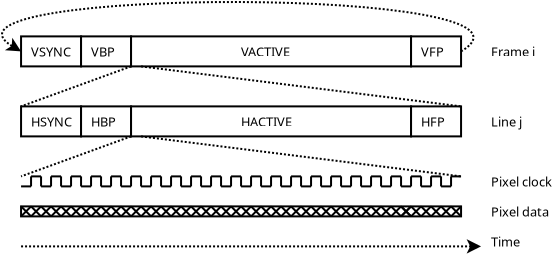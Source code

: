 <?xml version="1.0" encoding="UTF-8"?>
<dia:diagram xmlns:dia="http://www.lysator.liu.se/~alla/dia/">
  <dia:layer name="Background" visible="true" active="true">
    <dia:object type="Standard - Box" version="0" id="O0">
      <dia:attribute name="obj_pos">
        <dia:point val="15.5,26"/>
      </dia:attribute>
      <dia:attribute name="obj_bb">
        <dia:rectangle val="15.45,25.95;37.55,26.55"/>
      </dia:attribute>
      <dia:attribute name="elem_corner">
        <dia:point val="15.5,26"/>
      </dia:attribute>
      <dia:attribute name="elem_width">
        <dia:real val="22"/>
      </dia:attribute>
      <dia:attribute name="elem_height">
        <dia:real val="0.5"/>
      </dia:attribute>
      <dia:attribute name="show_background">
        <dia:boolean val="true"/>
      </dia:attribute>
    </dia:object>
    <dia:object type="Standard - Box" version="0" id="O1">
      <dia:attribute name="obj_pos">
        <dia:point val="15.5,17.5"/>
      </dia:attribute>
      <dia:attribute name="obj_bb">
        <dia:rectangle val="15.45,17.45;18.55,19.05"/>
      </dia:attribute>
      <dia:attribute name="elem_corner">
        <dia:point val="15.5,17.5"/>
      </dia:attribute>
      <dia:attribute name="elem_width">
        <dia:real val="3"/>
      </dia:attribute>
      <dia:attribute name="elem_height">
        <dia:real val="1.5"/>
      </dia:attribute>
      <dia:attribute name="show_background">
        <dia:boolean val="true"/>
      </dia:attribute>
    </dia:object>
    <dia:object type="Standard - Text" version="1" id="O2">
      <dia:attribute name="obj_pos">
        <dia:point val="16,18.5"/>
      </dia:attribute>
      <dia:attribute name="obj_bb">
        <dia:rectangle val="16,17.906;18.161,18.651"/>
      </dia:attribute>
      <dia:attribute name="text">
        <dia:composite type="text">
          <dia:attribute name="string">
            <dia:string>#VSYNC#</dia:string>
          </dia:attribute>
          <dia:attribute name="font">
            <dia:font family="sans" style="0" name="Helvetica"/>
          </dia:attribute>
          <dia:attribute name="height">
            <dia:real val="0.8"/>
          </dia:attribute>
          <dia:attribute name="pos">
            <dia:point val="16,18.5"/>
          </dia:attribute>
          <dia:attribute name="color">
            <dia:color val="#000000"/>
          </dia:attribute>
          <dia:attribute name="alignment">
            <dia:enum val="0"/>
          </dia:attribute>
        </dia:composite>
      </dia:attribute>
      <dia:attribute name="valign">
        <dia:enum val="3"/>
      </dia:attribute>
    </dia:object>
    <dia:object type="Standard - Text" version="1" id="O3">
      <dia:attribute name="obj_pos">
        <dia:point val="17,18.5"/>
      </dia:attribute>
      <dia:attribute name="obj_bb">
        <dia:rectangle val="17,17.906;17,18.651"/>
      </dia:attribute>
      <dia:attribute name="text">
        <dia:composite type="text">
          <dia:attribute name="string">
            <dia:string>##</dia:string>
          </dia:attribute>
          <dia:attribute name="font">
            <dia:font family="sans" style="0" name="Helvetica"/>
          </dia:attribute>
          <dia:attribute name="height">
            <dia:real val="0.8"/>
          </dia:attribute>
          <dia:attribute name="pos">
            <dia:point val="17,18.5"/>
          </dia:attribute>
          <dia:attribute name="color">
            <dia:color val="#000000"/>
          </dia:attribute>
          <dia:attribute name="alignment">
            <dia:enum val="0"/>
          </dia:attribute>
        </dia:composite>
      </dia:attribute>
      <dia:attribute name="valign">
        <dia:enum val="3"/>
      </dia:attribute>
    </dia:object>
    <dia:object type="Standard - Box" version="0" id="O4">
      <dia:attribute name="obj_pos">
        <dia:point val="18.5,17.5"/>
      </dia:attribute>
      <dia:attribute name="obj_bb">
        <dia:rectangle val="18.45,17.45;21.05,19.05"/>
      </dia:attribute>
      <dia:attribute name="elem_corner">
        <dia:point val="18.5,17.5"/>
      </dia:attribute>
      <dia:attribute name="elem_width">
        <dia:real val="2.5"/>
      </dia:attribute>
      <dia:attribute name="elem_height">
        <dia:real val="1.5"/>
      </dia:attribute>
      <dia:attribute name="show_background">
        <dia:boolean val="true"/>
      </dia:attribute>
    </dia:object>
    <dia:object type="Standard - Text" version="1" id="O5">
      <dia:attribute name="obj_pos">
        <dia:point val="19,18.5"/>
      </dia:attribute>
      <dia:attribute name="obj_bb">
        <dia:rectangle val="19,17.906;20.263,18.651"/>
      </dia:attribute>
      <dia:attribute name="text">
        <dia:composite type="text">
          <dia:attribute name="string">
            <dia:string>#VBP#</dia:string>
          </dia:attribute>
          <dia:attribute name="font">
            <dia:font family="sans" style="0" name="Helvetica"/>
          </dia:attribute>
          <dia:attribute name="height">
            <dia:real val="0.8"/>
          </dia:attribute>
          <dia:attribute name="pos">
            <dia:point val="19,18.5"/>
          </dia:attribute>
          <dia:attribute name="color">
            <dia:color val="#000000"/>
          </dia:attribute>
          <dia:attribute name="alignment">
            <dia:enum val="0"/>
          </dia:attribute>
        </dia:composite>
      </dia:attribute>
      <dia:attribute name="valign">
        <dia:enum val="3"/>
      </dia:attribute>
    </dia:object>
    <dia:object type="Standard - Box" version="0" id="O6">
      <dia:attribute name="obj_pos">
        <dia:point val="21,17.5"/>
      </dia:attribute>
      <dia:attribute name="obj_bb">
        <dia:rectangle val="20.95,17.45;35.05,19.05"/>
      </dia:attribute>
      <dia:attribute name="elem_corner">
        <dia:point val="21,17.5"/>
      </dia:attribute>
      <dia:attribute name="elem_width">
        <dia:real val="14"/>
      </dia:attribute>
      <dia:attribute name="elem_height">
        <dia:real val="1.5"/>
      </dia:attribute>
      <dia:attribute name="show_background">
        <dia:boolean val="true"/>
      </dia:attribute>
    </dia:object>
    <dia:object type="Standard - Text" version="1" id="O7">
      <dia:attribute name="obj_pos">
        <dia:point val="26.5,18.5"/>
      </dia:attribute>
      <dia:attribute name="obj_bb">
        <dia:rectangle val="26.5,17.906;29.192,18.651"/>
      </dia:attribute>
      <dia:attribute name="text">
        <dia:composite type="text">
          <dia:attribute name="string">
            <dia:string>#VACTIVE#</dia:string>
          </dia:attribute>
          <dia:attribute name="font">
            <dia:font family="sans" style="0" name="Helvetica"/>
          </dia:attribute>
          <dia:attribute name="height">
            <dia:real val="0.8"/>
          </dia:attribute>
          <dia:attribute name="pos">
            <dia:point val="26.5,18.5"/>
          </dia:attribute>
          <dia:attribute name="color">
            <dia:color val="#000000"/>
          </dia:attribute>
          <dia:attribute name="alignment">
            <dia:enum val="0"/>
          </dia:attribute>
        </dia:composite>
      </dia:attribute>
      <dia:attribute name="valign">
        <dia:enum val="3"/>
      </dia:attribute>
    </dia:object>
    <dia:object type="Standard - Text" version="1" id="O8">
      <dia:attribute name="obj_pos">
        <dia:point val="22,18.5"/>
      </dia:attribute>
      <dia:attribute name="obj_bb">
        <dia:rectangle val="22,17.906;22,18.651"/>
      </dia:attribute>
      <dia:attribute name="text">
        <dia:composite type="text">
          <dia:attribute name="string">
            <dia:string>##</dia:string>
          </dia:attribute>
          <dia:attribute name="font">
            <dia:font family="sans" style="0" name="Helvetica"/>
          </dia:attribute>
          <dia:attribute name="height">
            <dia:real val="0.8"/>
          </dia:attribute>
          <dia:attribute name="pos">
            <dia:point val="22,18.5"/>
          </dia:attribute>
          <dia:attribute name="color">
            <dia:color val="#000000"/>
          </dia:attribute>
          <dia:attribute name="alignment">
            <dia:enum val="0"/>
          </dia:attribute>
        </dia:composite>
      </dia:attribute>
      <dia:attribute name="valign">
        <dia:enum val="3"/>
      </dia:attribute>
    </dia:object>
    <dia:object type="Standard - Box" version="0" id="O9">
      <dia:attribute name="obj_pos">
        <dia:point val="35,17.5"/>
      </dia:attribute>
      <dia:attribute name="obj_bb">
        <dia:rectangle val="34.95,17.45;37.55,19.05"/>
      </dia:attribute>
      <dia:attribute name="elem_corner">
        <dia:point val="35,17.5"/>
      </dia:attribute>
      <dia:attribute name="elem_width">
        <dia:real val="2.5"/>
      </dia:attribute>
      <dia:attribute name="elem_height">
        <dia:real val="1.5"/>
      </dia:attribute>
      <dia:attribute name="show_background">
        <dia:boolean val="true"/>
      </dia:attribute>
    </dia:object>
    <dia:object type="Standard - Text" version="1" id="O10">
      <dia:attribute name="obj_pos">
        <dia:point val="35.5,18.5"/>
      </dia:attribute>
      <dia:attribute name="obj_bb">
        <dia:rectangle val="35.5,17.906;36.692,18.651"/>
      </dia:attribute>
      <dia:attribute name="text">
        <dia:composite type="text">
          <dia:attribute name="string">
            <dia:string>#VFP#</dia:string>
          </dia:attribute>
          <dia:attribute name="font">
            <dia:font family="sans" style="0" name="Helvetica"/>
          </dia:attribute>
          <dia:attribute name="height">
            <dia:real val="0.8"/>
          </dia:attribute>
          <dia:attribute name="pos">
            <dia:point val="35.5,18.5"/>
          </dia:attribute>
          <dia:attribute name="color">
            <dia:color val="#000000"/>
          </dia:attribute>
          <dia:attribute name="alignment">
            <dia:enum val="0"/>
          </dia:attribute>
        </dia:composite>
      </dia:attribute>
      <dia:attribute name="valign">
        <dia:enum val="3"/>
      </dia:attribute>
    </dia:object>
    <dia:object type="Standard - Text" version="1" id="O11">
      <dia:attribute name="obj_pos">
        <dia:point val="36,18"/>
      </dia:attribute>
      <dia:attribute name="obj_bb">
        <dia:rectangle val="36,17.406;36,18.151"/>
      </dia:attribute>
      <dia:attribute name="text">
        <dia:composite type="text">
          <dia:attribute name="string">
            <dia:string>##</dia:string>
          </dia:attribute>
          <dia:attribute name="font">
            <dia:font family="sans" style="0" name="Helvetica"/>
          </dia:attribute>
          <dia:attribute name="height">
            <dia:real val="0.8"/>
          </dia:attribute>
          <dia:attribute name="pos">
            <dia:point val="36,18"/>
          </dia:attribute>
          <dia:attribute name="color">
            <dia:color val="#000000"/>
          </dia:attribute>
          <dia:attribute name="alignment">
            <dia:enum val="0"/>
          </dia:attribute>
        </dia:composite>
      </dia:attribute>
      <dia:attribute name="valign">
        <dia:enum val="3"/>
      </dia:attribute>
    </dia:object>
    <dia:object type="Standard - Line" version="0" id="O12">
      <dia:attribute name="obj_pos">
        <dia:point val="15.5,28"/>
      </dia:attribute>
      <dia:attribute name="obj_bb">
        <dia:rectangle val="15.45,27.638;38.612,28.362"/>
      </dia:attribute>
      <dia:attribute name="conn_endpoints">
        <dia:point val="15.5,28"/>
        <dia:point val="38.5,28"/>
      </dia:attribute>
      <dia:attribute name="numcp">
        <dia:int val="1"/>
      </dia:attribute>
      <dia:attribute name="line_style">
        <dia:enum val="4"/>
      </dia:attribute>
      <dia:attribute name="end_arrow">
        <dia:enum val="22"/>
      </dia:attribute>
      <dia:attribute name="end_arrow_length">
        <dia:real val="0.5"/>
      </dia:attribute>
      <dia:attribute name="end_arrow_width">
        <dia:real val="0.5"/>
      </dia:attribute>
    </dia:object>
    <dia:object type="Standard - BezierLine" version="0" id="O13">
      <dia:attribute name="obj_pos">
        <dia:point val="37.5,18.25"/>
      </dia:attribute>
      <dia:attribute name="obj_bb">
        <dia:rectangle val="14.497,15.731;38.171,18.319"/>
      </dia:attribute>
      <dia:attribute name="bez_points">
        <dia:point val="37.5,18.25"/>
        <dia:point val="43,15"/>
        <dia:point val="10,15"/>
        <dia:point val="15.5,18.25"/>
      </dia:attribute>
      <dia:attribute name="corner_types">
        <dia:enum val="0"/>
        <dia:enum val="0"/>
      </dia:attribute>
      <dia:attribute name="line_style">
        <dia:enum val="4"/>
      </dia:attribute>
      <dia:attribute name="end_arrow">
        <dia:enum val="22"/>
      </dia:attribute>
      <dia:attribute name="end_arrow_length">
        <dia:real val="0.5"/>
      </dia:attribute>
      <dia:attribute name="end_arrow_width">
        <dia:real val="0.5"/>
      </dia:attribute>
      <dia:connections>
        <dia:connection handle="0" to="O9" connection="4"/>
        <dia:connection handle="3" to="O1" connection="3"/>
      </dia:connections>
    </dia:object>
    <dia:object type="Standard - Text" version="1" id="O14">
      <dia:attribute name="obj_pos">
        <dia:point val="39,18.5"/>
      </dia:attribute>
      <dia:attribute name="obj_bb">
        <dia:rectangle val="39,17.906;41.375,18.651"/>
      </dia:attribute>
      <dia:attribute name="text">
        <dia:composite type="text">
          <dia:attribute name="string">
            <dia:string>#Frame i#</dia:string>
          </dia:attribute>
          <dia:attribute name="font">
            <dia:font family="sans" style="0" name="Helvetica"/>
          </dia:attribute>
          <dia:attribute name="height">
            <dia:real val="0.8"/>
          </dia:attribute>
          <dia:attribute name="pos">
            <dia:point val="39,18.5"/>
          </dia:attribute>
          <dia:attribute name="color">
            <dia:color val="#000000"/>
          </dia:attribute>
          <dia:attribute name="alignment">
            <dia:enum val="0"/>
          </dia:attribute>
        </dia:composite>
      </dia:attribute>
      <dia:attribute name="valign">
        <dia:enum val="3"/>
      </dia:attribute>
    </dia:object>
    <dia:object type="Standard - Box" version="0" id="O15">
      <dia:attribute name="obj_pos">
        <dia:point val="15.5,21"/>
      </dia:attribute>
      <dia:attribute name="obj_bb">
        <dia:rectangle val="15.45,20.95;18.55,22.55"/>
      </dia:attribute>
      <dia:attribute name="elem_corner">
        <dia:point val="15.5,21"/>
      </dia:attribute>
      <dia:attribute name="elem_width">
        <dia:real val="3"/>
      </dia:attribute>
      <dia:attribute name="elem_height">
        <dia:real val="1.5"/>
      </dia:attribute>
      <dia:attribute name="show_background">
        <dia:boolean val="true"/>
      </dia:attribute>
    </dia:object>
    <dia:object type="Standard - Text" version="1" id="O16">
      <dia:attribute name="obj_pos">
        <dia:point val="16,22"/>
      </dia:attribute>
      <dia:attribute name="obj_bb">
        <dia:rectangle val="16,21.406;18.204,22.151"/>
      </dia:attribute>
      <dia:attribute name="text">
        <dia:composite type="text">
          <dia:attribute name="string">
            <dia:string>#HSYNC#</dia:string>
          </dia:attribute>
          <dia:attribute name="font">
            <dia:font family="sans" style="0" name="Helvetica"/>
          </dia:attribute>
          <dia:attribute name="height">
            <dia:real val="0.8"/>
          </dia:attribute>
          <dia:attribute name="pos">
            <dia:point val="16,22"/>
          </dia:attribute>
          <dia:attribute name="color">
            <dia:color val="#000000"/>
          </dia:attribute>
          <dia:attribute name="alignment">
            <dia:enum val="0"/>
          </dia:attribute>
        </dia:composite>
      </dia:attribute>
      <dia:attribute name="valign">
        <dia:enum val="3"/>
      </dia:attribute>
    </dia:object>
    <dia:object type="Standard - Text" version="1" id="O17">
      <dia:attribute name="obj_pos">
        <dia:point val="17,22"/>
      </dia:attribute>
      <dia:attribute name="obj_bb">
        <dia:rectangle val="17,21.406;17,22.151"/>
      </dia:attribute>
      <dia:attribute name="text">
        <dia:composite type="text">
          <dia:attribute name="string">
            <dia:string>##</dia:string>
          </dia:attribute>
          <dia:attribute name="font">
            <dia:font family="sans" style="0" name="Helvetica"/>
          </dia:attribute>
          <dia:attribute name="height">
            <dia:real val="0.8"/>
          </dia:attribute>
          <dia:attribute name="pos">
            <dia:point val="17,22"/>
          </dia:attribute>
          <dia:attribute name="color">
            <dia:color val="#000000"/>
          </dia:attribute>
          <dia:attribute name="alignment">
            <dia:enum val="0"/>
          </dia:attribute>
        </dia:composite>
      </dia:attribute>
      <dia:attribute name="valign">
        <dia:enum val="3"/>
      </dia:attribute>
    </dia:object>
    <dia:object type="Standard - Box" version="0" id="O18">
      <dia:attribute name="obj_pos">
        <dia:point val="18.5,21"/>
      </dia:attribute>
      <dia:attribute name="obj_bb">
        <dia:rectangle val="18.45,20.95;21.05,22.55"/>
      </dia:attribute>
      <dia:attribute name="elem_corner">
        <dia:point val="18.5,21"/>
      </dia:attribute>
      <dia:attribute name="elem_width">
        <dia:real val="2.5"/>
      </dia:attribute>
      <dia:attribute name="elem_height">
        <dia:real val="1.5"/>
      </dia:attribute>
      <dia:attribute name="show_background">
        <dia:boolean val="true"/>
      </dia:attribute>
    </dia:object>
    <dia:object type="Standard - Text" version="1" id="O19">
      <dia:attribute name="obj_pos">
        <dia:point val="19,22"/>
      </dia:attribute>
      <dia:attribute name="obj_bb">
        <dia:rectangle val="19,21.406;20.306,22.151"/>
      </dia:attribute>
      <dia:attribute name="text">
        <dia:composite type="text">
          <dia:attribute name="string">
            <dia:string>#HBP#</dia:string>
          </dia:attribute>
          <dia:attribute name="font">
            <dia:font family="sans" style="0" name="Helvetica"/>
          </dia:attribute>
          <dia:attribute name="height">
            <dia:real val="0.8"/>
          </dia:attribute>
          <dia:attribute name="pos">
            <dia:point val="19,22"/>
          </dia:attribute>
          <dia:attribute name="color">
            <dia:color val="#000000"/>
          </dia:attribute>
          <dia:attribute name="alignment">
            <dia:enum val="0"/>
          </dia:attribute>
        </dia:composite>
      </dia:attribute>
      <dia:attribute name="valign">
        <dia:enum val="3"/>
      </dia:attribute>
    </dia:object>
    <dia:object type="Standard - Box" version="0" id="O20">
      <dia:attribute name="obj_pos">
        <dia:point val="21,21"/>
      </dia:attribute>
      <dia:attribute name="obj_bb">
        <dia:rectangle val="20.95,20.95;35.05,22.55"/>
      </dia:attribute>
      <dia:attribute name="elem_corner">
        <dia:point val="21,21"/>
      </dia:attribute>
      <dia:attribute name="elem_width">
        <dia:real val="14"/>
      </dia:attribute>
      <dia:attribute name="elem_height">
        <dia:real val="1.5"/>
      </dia:attribute>
      <dia:attribute name="show_background">
        <dia:boolean val="true"/>
      </dia:attribute>
    </dia:object>
    <dia:object type="Standard - Text" version="1" id="O21">
      <dia:attribute name="obj_pos">
        <dia:point val="26.5,22"/>
      </dia:attribute>
      <dia:attribute name="obj_bb">
        <dia:rectangle val="26.5,21.406;29.277,22.151"/>
      </dia:attribute>
      <dia:attribute name="text">
        <dia:composite type="text">
          <dia:attribute name="string">
            <dia:string>#HACTIVE#</dia:string>
          </dia:attribute>
          <dia:attribute name="font">
            <dia:font family="sans" style="0" name="Helvetica"/>
          </dia:attribute>
          <dia:attribute name="height">
            <dia:real val="0.8"/>
          </dia:attribute>
          <dia:attribute name="pos">
            <dia:point val="26.5,22"/>
          </dia:attribute>
          <dia:attribute name="color">
            <dia:color val="#000000"/>
          </dia:attribute>
          <dia:attribute name="alignment">
            <dia:enum val="0"/>
          </dia:attribute>
        </dia:composite>
      </dia:attribute>
      <dia:attribute name="valign">
        <dia:enum val="3"/>
      </dia:attribute>
    </dia:object>
    <dia:object type="Standard - Text" version="1" id="O22">
      <dia:attribute name="obj_pos">
        <dia:point val="22,22"/>
      </dia:attribute>
      <dia:attribute name="obj_bb">
        <dia:rectangle val="22,21.406;22,22.151"/>
      </dia:attribute>
      <dia:attribute name="text">
        <dia:composite type="text">
          <dia:attribute name="string">
            <dia:string>##</dia:string>
          </dia:attribute>
          <dia:attribute name="font">
            <dia:font family="sans" style="0" name="Helvetica"/>
          </dia:attribute>
          <dia:attribute name="height">
            <dia:real val="0.8"/>
          </dia:attribute>
          <dia:attribute name="pos">
            <dia:point val="22,22"/>
          </dia:attribute>
          <dia:attribute name="color">
            <dia:color val="#000000"/>
          </dia:attribute>
          <dia:attribute name="alignment">
            <dia:enum val="0"/>
          </dia:attribute>
        </dia:composite>
      </dia:attribute>
      <dia:attribute name="valign">
        <dia:enum val="3"/>
      </dia:attribute>
    </dia:object>
    <dia:object type="Standard - Box" version="0" id="O23">
      <dia:attribute name="obj_pos">
        <dia:point val="35,21"/>
      </dia:attribute>
      <dia:attribute name="obj_bb">
        <dia:rectangle val="34.95,20.95;37.55,22.55"/>
      </dia:attribute>
      <dia:attribute name="elem_corner">
        <dia:point val="35,21"/>
      </dia:attribute>
      <dia:attribute name="elem_width">
        <dia:real val="2.5"/>
      </dia:attribute>
      <dia:attribute name="elem_height">
        <dia:real val="1.5"/>
      </dia:attribute>
      <dia:attribute name="show_background">
        <dia:boolean val="true"/>
      </dia:attribute>
    </dia:object>
    <dia:object type="Standard - Text" version="1" id="O24">
      <dia:attribute name="obj_pos">
        <dia:point val="35.5,22"/>
      </dia:attribute>
      <dia:attribute name="obj_bb">
        <dia:rectangle val="35.5,21.406;36.735,22.151"/>
      </dia:attribute>
      <dia:attribute name="text">
        <dia:composite type="text">
          <dia:attribute name="string">
            <dia:string>#HFP#</dia:string>
          </dia:attribute>
          <dia:attribute name="font">
            <dia:font family="sans" style="0" name="Helvetica"/>
          </dia:attribute>
          <dia:attribute name="height">
            <dia:real val="0.8"/>
          </dia:attribute>
          <dia:attribute name="pos">
            <dia:point val="35.5,22"/>
          </dia:attribute>
          <dia:attribute name="color">
            <dia:color val="#000000"/>
          </dia:attribute>
          <dia:attribute name="alignment">
            <dia:enum val="0"/>
          </dia:attribute>
        </dia:composite>
      </dia:attribute>
      <dia:attribute name="valign">
        <dia:enum val="3"/>
      </dia:attribute>
    </dia:object>
    <dia:object type="Standard - Text" version="1" id="O25">
      <dia:attribute name="obj_pos">
        <dia:point val="36,21.5"/>
      </dia:attribute>
      <dia:attribute name="obj_bb">
        <dia:rectangle val="36,20.906;36,21.651"/>
      </dia:attribute>
      <dia:attribute name="text">
        <dia:composite type="text">
          <dia:attribute name="string">
            <dia:string>##</dia:string>
          </dia:attribute>
          <dia:attribute name="font">
            <dia:font family="sans" style="0" name="Helvetica"/>
          </dia:attribute>
          <dia:attribute name="height">
            <dia:real val="0.8"/>
          </dia:attribute>
          <dia:attribute name="pos">
            <dia:point val="36,21.5"/>
          </dia:attribute>
          <dia:attribute name="color">
            <dia:color val="#000000"/>
          </dia:attribute>
          <dia:attribute name="alignment">
            <dia:enum val="0"/>
          </dia:attribute>
        </dia:composite>
      </dia:attribute>
      <dia:attribute name="valign">
        <dia:enum val="3"/>
      </dia:attribute>
    </dia:object>
    <dia:object type="Standard - Text" version="1" id="O26">
      <dia:attribute name="obj_pos">
        <dia:point val="17.5,22"/>
      </dia:attribute>
      <dia:attribute name="obj_bb">
        <dia:rectangle val="17.5,21.406;17.5,22.151"/>
      </dia:attribute>
      <dia:attribute name="text">
        <dia:composite type="text">
          <dia:attribute name="string">
            <dia:string>##</dia:string>
          </dia:attribute>
          <dia:attribute name="font">
            <dia:font family="sans" style="0" name="Helvetica"/>
          </dia:attribute>
          <dia:attribute name="height">
            <dia:real val="0.8"/>
          </dia:attribute>
          <dia:attribute name="pos">
            <dia:point val="17.5,22"/>
          </dia:attribute>
          <dia:attribute name="color">
            <dia:color val="#000000"/>
          </dia:attribute>
          <dia:attribute name="alignment">
            <dia:enum val="0"/>
          </dia:attribute>
        </dia:composite>
      </dia:attribute>
      <dia:attribute name="valign">
        <dia:enum val="3"/>
      </dia:attribute>
    </dia:object>
    <dia:object type="Standard - Line" version="0" id="O27">
      <dia:attribute name="obj_pos">
        <dia:point val="21,19"/>
      </dia:attribute>
      <dia:attribute name="obj_bb">
        <dia:rectangle val="15.436,18.936;21.064,21.064"/>
      </dia:attribute>
      <dia:attribute name="conn_endpoints">
        <dia:point val="21,19"/>
        <dia:point val="15.5,21"/>
      </dia:attribute>
      <dia:attribute name="numcp">
        <dia:int val="1"/>
      </dia:attribute>
      <dia:attribute name="line_style">
        <dia:enum val="4"/>
      </dia:attribute>
      <dia:connections>
        <dia:connection handle="0" to="O4" connection="7"/>
        <dia:connection handle="1" to="O15" connection="0"/>
      </dia:connections>
    </dia:object>
    <dia:object type="Standard - Line" version="0" id="O28">
      <dia:attribute name="obj_pos">
        <dia:point val="21.5,19"/>
      </dia:attribute>
      <dia:attribute name="obj_bb">
        <dia:rectangle val="21.444,18.944;37.556,21.056"/>
      </dia:attribute>
      <dia:attribute name="conn_endpoints">
        <dia:point val="21.5,19"/>
        <dia:point val="37.5,21"/>
      </dia:attribute>
      <dia:attribute name="numcp">
        <dia:int val="1"/>
      </dia:attribute>
      <dia:attribute name="line_style">
        <dia:enum val="4"/>
      </dia:attribute>
      <dia:connections>
        <dia:connection handle="1" to="O23" connection="2"/>
      </dia:connections>
    </dia:object>
    <dia:object type="Standard - Text" version="1" id="O29">
      <dia:attribute name="obj_pos">
        <dia:point val="29,18"/>
      </dia:attribute>
      <dia:attribute name="obj_bb">
        <dia:rectangle val="29,17.406;29,18.151"/>
      </dia:attribute>
      <dia:attribute name="text">
        <dia:composite type="text">
          <dia:attribute name="string">
            <dia:string>##</dia:string>
          </dia:attribute>
          <dia:attribute name="font">
            <dia:font family="sans" style="0" name="Helvetica"/>
          </dia:attribute>
          <dia:attribute name="height">
            <dia:real val="0.8"/>
          </dia:attribute>
          <dia:attribute name="pos">
            <dia:point val="29,18"/>
          </dia:attribute>
          <dia:attribute name="color">
            <dia:color val="#000000"/>
          </dia:attribute>
          <dia:attribute name="alignment">
            <dia:enum val="0"/>
          </dia:attribute>
        </dia:composite>
      </dia:attribute>
      <dia:attribute name="valign">
        <dia:enum val="3"/>
      </dia:attribute>
    </dia:object>
    <dia:object type="Standard - Text" version="1" id="O30">
      <dia:attribute name="obj_pos">
        <dia:point val="39,22"/>
      </dia:attribute>
      <dia:attribute name="obj_bb">
        <dia:rectangle val="39,21.406;40.715,22.151"/>
      </dia:attribute>
      <dia:attribute name="text">
        <dia:composite type="text">
          <dia:attribute name="string">
            <dia:string>#Line j#</dia:string>
          </dia:attribute>
          <dia:attribute name="font">
            <dia:font family="sans" style="0" name="Helvetica"/>
          </dia:attribute>
          <dia:attribute name="height">
            <dia:real val="0.8"/>
          </dia:attribute>
          <dia:attribute name="pos">
            <dia:point val="39,22"/>
          </dia:attribute>
          <dia:attribute name="color">
            <dia:color val="#000000"/>
          </dia:attribute>
          <dia:attribute name="alignment">
            <dia:enum val="0"/>
          </dia:attribute>
        </dia:composite>
      </dia:attribute>
      <dia:attribute name="valign">
        <dia:enum val="3"/>
      </dia:attribute>
    </dia:object>
    <dia:object type="Standard - Line" version="0" id="O31">
      <dia:attribute name="obj_pos">
        <dia:point val="16,24.5"/>
      </dia:attribute>
      <dia:attribute name="obj_bb">
        <dia:rectangle val="15.95,24.45;16.55,24.55"/>
      </dia:attribute>
      <dia:attribute name="conn_endpoints">
        <dia:point val="16,24.5"/>
        <dia:point val="16.5,24.5"/>
      </dia:attribute>
      <dia:attribute name="numcp">
        <dia:int val="1"/>
      </dia:attribute>
    </dia:object>
    <dia:object type="Standard - Line" version="0" id="O32">
      <dia:attribute name="obj_pos">
        <dia:point val="15.5,25"/>
      </dia:attribute>
      <dia:attribute name="obj_bb">
        <dia:rectangle val="15.45,24.95;16.05,25.05"/>
      </dia:attribute>
      <dia:attribute name="conn_endpoints">
        <dia:point val="15.5,25"/>
        <dia:point val="16,25"/>
      </dia:attribute>
      <dia:attribute name="numcp">
        <dia:int val="1"/>
      </dia:attribute>
    </dia:object>
    <dia:object type="Standard - Line" version="0" id="O33">
      <dia:attribute name="obj_pos">
        <dia:point val="16,25"/>
      </dia:attribute>
      <dia:attribute name="obj_bb">
        <dia:rectangle val="15.95,24.45;16.05,25.05"/>
      </dia:attribute>
      <dia:attribute name="conn_endpoints">
        <dia:point val="16,25"/>
        <dia:point val="16,24.5"/>
      </dia:attribute>
      <dia:attribute name="numcp">
        <dia:int val="1"/>
      </dia:attribute>
    </dia:object>
    <dia:object type="Standard - Line" version="0" id="O34">
      <dia:attribute name="obj_pos">
        <dia:point val="16.5,24.5"/>
      </dia:attribute>
      <dia:attribute name="obj_bb">
        <dia:rectangle val="16.45,24.45;16.55,25.05"/>
      </dia:attribute>
      <dia:attribute name="conn_endpoints">
        <dia:point val="16.5,24.5"/>
        <dia:point val="16.5,25"/>
      </dia:attribute>
      <dia:attribute name="numcp">
        <dia:int val="1"/>
      </dia:attribute>
    </dia:object>
    <dia:object type="Standard - Line" version="0" id="O35">
      <dia:attribute name="obj_pos">
        <dia:point val="17,24.5"/>
      </dia:attribute>
      <dia:attribute name="obj_bb">
        <dia:rectangle val="16.95,24.45;17.55,24.55"/>
      </dia:attribute>
      <dia:attribute name="conn_endpoints">
        <dia:point val="17,24.5"/>
        <dia:point val="17.5,24.5"/>
      </dia:attribute>
      <dia:attribute name="numcp">
        <dia:int val="1"/>
      </dia:attribute>
    </dia:object>
    <dia:object type="Standard - Line" version="0" id="O36">
      <dia:attribute name="obj_pos">
        <dia:point val="16.5,25"/>
      </dia:attribute>
      <dia:attribute name="obj_bb">
        <dia:rectangle val="16.45,24.95;17.05,25.05"/>
      </dia:attribute>
      <dia:attribute name="conn_endpoints">
        <dia:point val="16.5,25"/>
        <dia:point val="17,25"/>
      </dia:attribute>
      <dia:attribute name="numcp">
        <dia:int val="1"/>
      </dia:attribute>
    </dia:object>
    <dia:object type="Standard - Line" version="0" id="O37">
      <dia:attribute name="obj_pos">
        <dia:point val="17,25"/>
      </dia:attribute>
      <dia:attribute name="obj_bb">
        <dia:rectangle val="16.95,24.45;17.05,25.05"/>
      </dia:attribute>
      <dia:attribute name="conn_endpoints">
        <dia:point val="17,25"/>
        <dia:point val="17,24.5"/>
      </dia:attribute>
      <dia:attribute name="numcp">
        <dia:int val="1"/>
      </dia:attribute>
    </dia:object>
    <dia:object type="Standard - Line" version="0" id="O38">
      <dia:attribute name="obj_pos">
        <dia:point val="17.5,24.5"/>
      </dia:attribute>
      <dia:attribute name="obj_bb">
        <dia:rectangle val="17.45,24.45;17.55,25.05"/>
      </dia:attribute>
      <dia:attribute name="conn_endpoints">
        <dia:point val="17.5,24.5"/>
        <dia:point val="17.5,25"/>
      </dia:attribute>
      <dia:attribute name="numcp">
        <dia:int val="1"/>
      </dia:attribute>
    </dia:object>
    <dia:object type="Standard - Line" version="0" id="O39">
      <dia:attribute name="obj_pos">
        <dia:point val="18,24.5"/>
      </dia:attribute>
      <dia:attribute name="obj_bb">
        <dia:rectangle val="17.95,24.45;18.55,24.55"/>
      </dia:attribute>
      <dia:attribute name="conn_endpoints">
        <dia:point val="18,24.5"/>
        <dia:point val="18.5,24.5"/>
      </dia:attribute>
      <dia:attribute name="numcp">
        <dia:int val="1"/>
      </dia:attribute>
    </dia:object>
    <dia:object type="Standard - Line" version="0" id="O40">
      <dia:attribute name="obj_pos">
        <dia:point val="17.5,25"/>
      </dia:attribute>
      <dia:attribute name="obj_bb">
        <dia:rectangle val="17.45,24.95;18.05,25.05"/>
      </dia:attribute>
      <dia:attribute name="conn_endpoints">
        <dia:point val="17.5,25"/>
        <dia:point val="18,25"/>
      </dia:attribute>
      <dia:attribute name="numcp">
        <dia:int val="1"/>
      </dia:attribute>
    </dia:object>
    <dia:object type="Standard - Line" version="0" id="O41">
      <dia:attribute name="obj_pos">
        <dia:point val="18,25"/>
      </dia:attribute>
      <dia:attribute name="obj_bb">
        <dia:rectangle val="17.95,24.45;18.05,25.05"/>
      </dia:attribute>
      <dia:attribute name="conn_endpoints">
        <dia:point val="18,25"/>
        <dia:point val="18,24.5"/>
      </dia:attribute>
      <dia:attribute name="numcp">
        <dia:int val="1"/>
      </dia:attribute>
    </dia:object>
    <dia:object type="Standard - Line" version="0" id="O42">
      <dia:attribute name="obj_pos">
        <dia:point val="18.5,24.5"/>
      </dia:attribute>
      <dia:attribute name="obj_bb">
        <dia:rectangle val="18.45,24.45;18.55,25.05"/>
      </dia:attribute>
      <dia:attribute name="conn_endpoints">
        <dia:point val="18.5,24.5"/>
        <dia:point val="18.5,25"/>
      </dia:attribute>
      <dia:attribute name="numcp">
        <dia:int val="1"/>
      </dia:attribute>
    </dia:object>
    <dia:object type="Standard - Line" version="0" id="O43">
      <dia:attribute name="obj_pos">
        <dia:point val="19,24.5"/>
      </dia:attribute>
      <dia:attribute name="obj_bb">
        <dia:rectangle val="18.95,24.45;19.55,24.55"/>
      </dia:attribute>
      <dia:attribute name="conn_endpoints">
        <dia:point val="19,24.5"/>
        <dia:point val="19.5,24.5"/>
      </dia:attribute>
      <dia:attribute name="numcp">
        <dia:int val="1"/>
      </dia:attribute>
    </dia:object>
    <dia:object type="Standard - Line" version="0" id="O44">
      <dia:attribute name="obj_pos">
        <dia:point val="18.5,25"/>
      </dia:attribute>
      <dia:attribute name="obj_bb">
        <dia:rectangle val="18.45,24.95;19.05,25.05"/>
      </dia:attribute>
      <dia:attribute name="conn_endpoints">
        <dia:point val="18.5,25"/>
        <dia:point val="19,25"/>
      </dia:attribute>
      <dia:attribute name="numcp">
        <dia:int val="1"/>
      </dia:attribute>
    </dia:object>
    <dia:object type="Standard - Line" version="0" id="O45">
      <dia:attribute name="obj_pos">
        <dia:point val="19,25"/>
      </dia:attribute>
      <dia:attribute name="obj_bb">
        <dia:rectangle val="18.95,24.45;19.05,25.05"/>
      </dia:attribute>
      <dia:attribute name="conn_endpoints">
        <dia:point val="19,25"/>
        <dia:point val="19,24.5"/>
      </dia:attribute>
      <dia:attribute name="numcp">
        <dia:int val="1"/>
      </dia:attribute>
    </dia:object>
    <dia:object type="Standard - Line" version="0" id="O46">
      <dia:attribute name="obj_pos">
        <dia:point val="19.5,24.5"/>
      </dia:attribute>
      <dia:attribute name="obj_bb">
        <dia:rectangle val="19.45,24.45;19.55,25.05"/>
      </dia:attribute>
      <dia:attribute name="conn_endpoints">
        <dia:point val="19.5,24.5"/>
        <dia:point val="19.5,25"/>
      </dia:attribute>
      <dia:attribute name="numcp">
        <dia:int val="1"/>
      </dia:attribute>
    </dia:object>
    <dia:object type="Standard - Line" version="0" id="O47">
      <dia:attribute name="obj_pos">
        <dia:point val="20,24.5"/>
      </dia:attribute>
      <dia:attribute name="obj_bb">
        <dia:rectangle val="19.95,24.45;20.55,24.55"/>
      </dia:attribute>
      <dia:attribute name="conn_endpoints">
        <dia:point val="20,24.5"/>
        <dia:point val="20.5,24.5"/>
      </dia:attribute>
      <dia:attribute name="numcp">
        <dia:int val="1"/>
      </dia:attribute>
    </dia:object>
    <dia:object type="Standard - Line" version="0" id="O48">
      <dia:attribute name="obj_pos">
        <dia:point val="19.5,25"/>
      </dia:attribute>
      <dia:attribute name="obj_bb">
        <dia:rectangle val="19.45,24.95;20.05,25.05"/>
      </dia:attribute>
      <dia:attribute name="conn_endpoints">
        <dia:point val="19.5,25"/>
        <dia:point val="20,25"/>
      </dia:attribute>
      <dia:attribute name="numcp">
        <dia:int val="1"/>
      </dia:attribute>
    </dia:object>
    <dia:object type="Standard - Line" version="0" id="O49">
      <dia:attribute name="obj_pos">
        <dia:point val="20,25"/>
      </dia:attribute>
      <dia:attribute name="obj_bb">
        <dia:rectangle val="19.95,24.45;20.05,25.05"/>
      </dia:attribute>
      <dia:attribute name="conn_endpoints">
        <dia:point val="20,25"/>
        <dia:point val="20,24.5"/>
      </dia:attribute>
      <dia:attribute name="numcp">
        <dia:int val="1"/>
      </dia:attribute>
    </dia:object>
    <dia:object type="Standard - Line" version="0" id="O50">
      <dia:attribute name="obj_pos">
        <dia:point val="20.5,24.5"/>
      </dia:attribute>
      <dia:attribute name="obj_bb">
        <dia:rectangle val="20.45,24.45;20.55,25.05"/>
      </dia:attribute>
      <dia:attribute name="conn_endpoints">
        <dia:point val="20.5,24.5"/>
        <dia:point val="20.5,25"/>
      </dia:attribute>
      <dia:attribute name="numcp">
        <dia:int val="1"/>
      </dia:attribute>
    </dia:object>
    <dia:object type="Standard - Line" version="0" id="O51">
      <dia:attribute name="obj_pos">
        <dia:point val="21,24.5"/>
      </dia:attribute>
      <dia:attribute name="obj_bb">
        <dia:rectangle val="20.95,24.45;21.55,24.55"/>
      </dia:attribute>
      <dia:attribute name="conn_endpoints">
        <dia:point val="21,24.5"/>
        <dia:point val="21.5,24.5"/>
      </dia:attribute>
      <dia:attribute name="numcp">
        <dia:int val="1"/>
      </dia:attribute>
    </dia:object>
    <dia:object type="Standard - Line" version="0" id="O52">
      <dia:attribute name="obj_pos">
        <dia:point val="20.5,25"/>
      </dia:attribute>
      <dia:attribute name="obj_bb">
        <dia:rectangle val="20.45,24.95;21.05,25.05"/>
      </dia:attribute>
      <dia:attribute name="conn_endpoints">
        <dia:point val="20.5,25"/>
        <dia:point val="21,25"/>
      </dia:attribute>
      <dia:attribute name="numcp">
        <dia:int val="1"/>
      </dia:attribute>
    </dia:object>
    <dia:object type="Standard - Line" version="0" id="O53">
      <dia:attribute name="obj_pos">
        <dia:point val="21,25"/>
      </dia:attribute>
      <dia:attribute name="obj_bb">
        <dia:rectangle val="20.95,24.45;21.05,25.05"/>
      </dia:attribute>
      <dia:attribute name="conn_endpoints">
        <dia:point val="21,25"/>
        <dia:point val="21,24.5"/>
      </dia:attribute>
      <dia:attribute name="numcp">
        <dia:int val="1"/>
      </dia:attribute>
    </dia:object>
    <dia:object type="Standard - Line" version="0" id="O54">
      <dia:attribute name="obj_pos">
        <dia:point val="21.5,24.5"/>
      </dia:attribute>
      <dia:attribute name="obj_bb">
        <dia:rectangle val="21.45,24.45;21.55,25.05"/>
      </dia:attribute>
      <dia:attribute name="conn_endpoints">
        <dia:point val="21.5,24.5"/>
        <dia:point val="21.5,25"/>
      </dia:attribute>
      <dia:attribute name="numcp">
        <dia:int val="1"/>
      </dia:attribute>
    </dia:object>
    <dia:object type="Standard - Line" version="0" id="O55">
      <dia:attribute name="obj_pos">
        <dia:point val="22,24.5"/>
      </dia:attribute>
      <dia:attribute name="obj_bb">
        <dia:rectangle val="21.95,24.45;22.55,24.55"/>
      </dia:attribute>
      <dia:attribute name="conn_endpoints">
        <dia:point val="22,24.5"/>
        <dia:point val="22.5,24.5"/>
      </dia:attribute>
      <dia:attribute name="numcp">
        <dia:int val="1"/>
      </dia:attribute>
    </dia:object>
    <dia:object type="Standard - Line" version="0" id="O56">
      <dia:attribute name="obj_pos">
        <dia:point val="21.5,25"/>
      </dia:attribute>
      <dia:attribute name="obj_bb">
        <dia:rectangle val="21.45,24.95;22.05,25.05"/>
      </dia:attribute>
      <dia:attribute name="conn_endpoints">
        <dia:point val="21.5,25"/>
        <dia:point val="22,25"/>
      </dia:attribute>
      <dia:attribute name="numcp">
        <dia:int val="1"/>
      </dia:attribute>
    </dia:object>
    <dia:object type="Standard - Line" version="0" id="O57">
      <dia:attribute name="obj_pos">
        <dia:point val="22,25"/>
      </dia:attribute>
      <dia:attribute name="obj_bb">
        <dia:rectangle val="21.95,24.45;22.05,25.05"/>
      </dia:attribute>
      <dia:attribute name="conn_endpoints">
        <dia:point val="22,25"/>
        <dia:point val="22,24.5"/>
      </dia:attribute>
      <dia:attribute name="numcp">
        <dia:int val="1"/>
      </dia:attribute>
    </dia:object>
    <dia:object type="Standard - Line" version="0" id="O58">
      <dia:attribute name="obj_pos">
        <dia:point val="22.5,24.5"/>
      </dia:attribute>
      <dia:attribute name="obj_bb">
        <dia:rectangle val="22.45,24.45;22.55,25.05"/>
      </dia:attribute>
      <dia:attribute name="conn_endpoints">
        <dia:point val="22.5,24.5"/>
        <dia:point val="22.5,25"/>
      </dia:attribute>
      <dia:attribute name="numcp">
        <dia:int val="1"/>
      </dia:attribute>
    </dia:object>
    <dia:object type="Standard - Line" version="0" id="O59">
      <dia:attribute name="obj_pos">
        <dia:point val="23,24.5"/>
      </dia:attribute>
      <dia:attribute name="obj_bb">
        <dia:rectangle val="22.95,24.45;23.55,24.55"/>
      </dia:attribute>
      <dia:attribute name="conn_endpoints">
        <dia:point val="23,24.5"/>
        <dia:point val="23.5,24.5"/>
      </dia:attribute>
      <dia:attribute name="numcp">
        <dia:int val="1"/>
      </dia:attribute>
    </dia:object>
    <dia:object type="Standard - Line" version="0" id="O60">
      <dia:attribute name="obj_pos">
        <dia:point val="22.5,25"/>
      </dia:attribute>
      <dia:attribute name="obj_bb">
        <dia:rectangle val="22.45,24.95;23.05,25.05"/>
      </dia:attribute>
      <dia:attribute name="conn_endpoints">
        <dia:point val="22.5,25"/>
        <dia:point val="23,25"/>
      </dia:attribute>
      <dia:attribute name="numcp">
        <dia:int val="1"/>
      </dia:attribute>
    </dia:object>
    <dia:object type="Standard - Line" version="0" id="O61">
      <dia:attribute name="obj_pos">
        <dia:point val="23,25"/>
      </dia:attribute>
      <dia:attribute name="obj_bb">
        <dia:rectangle val="22.95,24.45;23.05,25.05"/>
      </dia:attribute>
      <dia:attribute name="conn_endpoints">
        <dia:point val="23,25"/>
        <dia:point val="23,24.5"/>
      </dia:attribute>
      <dia:attribute name="numcp">
        <dia:int val="1"/>
      </dia:attribute>
    </dia:object>
    <dia:object type="Standard - Line" version="0" id="O62">
      <dia:attribute name="obj_pos">
        <dia:point val="23.5,24.5"/>
      </dia:attribute>
      <dia:attribute name="obj_bb">
        <dia:rectangle val="23.45,24.45;23.55,25.05"/>
      </dia:attribute>
      <dia:attribute name="conn_endpoints">
        <dia:point val="23.5,24.5"/>
        <dia:point val="23.5,25"/>
      </dia:attribute>
      <dia:attribute name="numcp">
        <dia:int val="1"/>
      </dia:attribute>
    </dia:object>
    <dia:object type="Standard - Line" version="0" id="O63">
      <dia:attribute name="obj_pos">
        <dia:point val="24,24.5"/>
      </dia:attribute>
      <dia:attribute name="obj_bb">
        <dia:rectangle val="23.95,24.45;24.55,24.55"/>
      </dia:attribute>
      <dia:attribute name="conn_endpoints">
        <dia:point val="24,24.5"/>
        <dia:point val="24.5,24.5"/>
      </dia:attribute>
      <dia:attribute name="numcp">
        <dia:int val="1"/>
      </dia:attribute>
    </dia:object>
    <dia:object type="Standard - Line" version="0" id="O64">
      <dia:attribute name="obj_pos">
        <dia:point val="23.5,25"/>
      </dia:attribute>
      <dia:attribute name="obj_bb">
        <dia:rectangle val="23.45,24.95;24.05,25.05"/>
      </dia:attribute>
      <dia:attribute name="conn_endpoints">
        <dia:point val="23.5,25"/>
        <dia:point val="24,25"/>
      </dia:attribute>
      <dia:attribute name="numcp">
        <dia:int val="1"/>
      </dia:attribute>
    </dia:object>
    <dia:object type="Standard - Line" version="0" id="O65">
      <dia:attribute name="obj_pos">
        <dia:point val="24,25"/>
      </dia:attribute>
      <dia:attribute name="obj_bb">
        <dia:rectangle val="23.95,24.45;24.05,25.05"/>
      </dia:attribute>
      <dia:attribute name="conn_endpoints">
        <dia:point val="24,25"/>
        <dia:point val="24,24.5"/>
      </dia:attribute>
      <dia:attribute name="numcp">
        <dia:int val="1"/>
      </dia:attribute>
    </dia:object>
    <dia:object type="Standard - Line" version="0" id="O66">
      <dia:attribute name="obj_pos">
        <dia:point val="24.5,24.5"/>
      </dia:attribute>
      <dia:attribute name="obj_bb">
        <dia:rectangle val="24.45,24.45;24.55,25.05"/>
      </dia:attribute>
      <dia:attribute name="conn_endpoints">
        <dia:point val="24.5,24.5"/>
        <dia:point val="24.5,25"/>
      </dia:attribute>
      <dia:attribute name="numcp">
        <dia:int val="1"/>
      </dia:attribute>
    </dia:object>
    <dia:object type="Standard - Line" version="0" id="O67">
      <dia:attribute name="obj_pos">
        <dia:point val="25,24.5"/>
      </dia:attribute>
      <dia:attribute name="obj_bb">
        <dia:rectangle val="24.95,24.45;25.55,24.55"/>
      </dia:attribute>
      <dia:attribute name="conn_endpoints">
        <dia:point val="25,24.5"/>
        <dia:point val="25.5,24.5"/>
      </dia:attribute>
      <dia:attribute name="numcp">
        <dia:int val="1"/>
      </dia:attribute>
    </dia:object>
    <dia:object type="Standard - Line" version="0" id="O68">
      <dia:attribute name="obj_pos">
        <dia:point val="24.5,25"/>
      </dia:attribute>
      <dia:attribute name="obj_bb">
        <dia:rectangle val="24.45,24.95;25.05,25.05"/>
      </dia:attribute>
      <dia:attribute name="conn_endpoints">
        <dia:point val="24.5,25"/>
        <dia:point val="25,25"/>
      </dia:attribute>
      <dia:attribute name="numcp">
        <dia:int val="1"/>
      </dia:attribute>
    </dia:object>
    <dia:object type="Standard - Line" version="0" id="O69">
      <dia:attribute name="obj_pos">
        <dia:point val="25,25"/>
      </dia:attribute>
      <dia:attribute name="obj_bb">
        <dia:rectangle val="24.95,24.45;25.05,25.05"/>
      </dia:attribute>
      <dia:attribute name="conn_endpoints">
        <dia:point val="25,25"/>
        <dia:point val="25,24.5"/>
      </dia:attribute>
      <dia:attribute name="numcp">
        <dia:int val="1"/>
      </dia:attribute>
    </dia:object>
    <dia:object type="Standard - Line" version="0" id="O70">
      <dia:attribute name="obj_pos">
        <dia:point val="25.5,24.5"/>
      </dia:attribute>
      <dia:attribute name="obj_bb">
        <dia:rectangle val="25.45,24.45;25.55,25.05"/>
      </dia:attribute>
      <dia:attribute name="conn_endpoints">
        <dia:point val="25.5,24.5"/>
        <dia:point val="25.5,25"/>
      </dia:attribute>
      <dia:attribute name="numcp">
        <dia:int val="1"/>
      </dia:attribute>
    </dia:object>
    <dia:object type="Standard - Line" version="0" id="O71">
      <dia:attribute name="obj_pos">
        <dia:point val="26,24.5"/>
      </dia:attribute>
      <dia:attribute name="obj_bb">
        <dia:rectangle val="25.95,24.45;26.55,24.55"/>
      </dia:attribute>
      <dia:attribute name="conn_endpoints">
        <dia:point val="26,24.5"/>
        <dia:point val="26.5,24.5"/>
      </dia:attribute>
      <dia:attribute name="numcp">
        <dia:int val="1"/>
      </dia:attribute>
    </dia:object>
    <dia:object type="Standard - Line" version="0" id="O72">
      <dia:attribute name="obj_pos">
        <dia:point val="25.5,25"/>
      </dia:attribute>
      <dia:attribute name="obj_bb">
        <dia:rectangle val="25.45,24.95;26.05,25.05"/>
      </dia:attribute>
      <dia:attribute name="conn_endpoints">
        <dia:point val="25.5,25"/>
        <dia:point val="26,25"/>
      </dia:attribute>
      <dia:attribute name="numcp">
        <dia:int val="1"/>
      </dia:attribute>
    </dia:object>
    <dia:object type="Standard - Line" version="0" id="O73">
      <dia:attribute name="obj_pos">
        <dia:point val="26,25"/>
      </dia:attribute>
      <dia:attribute name="obj_bb">
        <dia:rectangle val="25.95,24.45;26.05,25.05"/>
      </dia:attribute>
      <dia:attribute name="conn_endpoints">
        <dia:point val="26,25"/>
        <dia:point val="26,24.5"/>
      </dia:attribute>
      <dia:attribute name="numcp">
        <dia:int val="1"/>
      </dia:attribute>
    </dia:object>
    <dia:object type="Standard - Line" version="0" id="O74">
      <dia:attribute name="obj_pos">
        <dia:point val="26.5,24.5"/>
      </dia:attribute>
      <dia:attribute name="obj_bb">
        <dia:rectangle val="26.45,24.45;26.55,25.05"/>
      </dia:attribute>
      <dia:attribute name="conn_endpoints">
        <dia:point val="26.5,24.5"/>
        <dia:point val="26.5,25"/>
      </dia:attribute>
      <dia:attribute name="numcp">
        <dia:int val="1"/>
      </dia:attribute>
    </dia:object>
    <dia:object type="Standard - Line" version="0" id="O75">
      <dia:attribute name="obj_pos">
        <dia:point val="27,24.5"/>
      </dia:attribute>
      <dia:attribute name="obj_bb">
        <dia:rectangle val="26.95,24.45;27.55,24.55"/>
      </dia:attribute>
      <dia:attribute name="conn_endpoints">
        <dia:point val="27,24.5"/>
        <dia:point val="27.5,24.5"/>
      </dia:attribute>
      <dia:attribute name="numcp">
        <dia:int val="1"/>
      </dia:attribute>
    </dia:object>
    <dia:object type="Standard - Line" version="0" id="O76">
      <dia:attribute name="obj_pos">
        <dia:point val="26.5,25"/>
      </dia:attribute>
      <dia:attribute name="obj_bb">
        <dia:rectangle val="26.45,24.95;27.05,25.05"/>
      </dia:attribute>
      <dia:attribute name="conn_endpoints">
        <dia:point val="26.5,25"/>
        <dia:point val="27,25"/>
      </dia:attribute>
      <dia:attribute name="numcp">
        <dia:int val="1"/>
      </dia:attribute>
    </dia:object>
    <dia:object type="Standard - Line" version="0" id="O77">
      <dia:attribute name="obj_pos">
        <dia:point val="27,25"/>
      </dia:attribute>
      <dia:attribute name="obj_bb">
        <dia:rectangle val="26.95,24.45;27.05,25.05"/>
      </dia:attribute>
      <dia:attribute name="conn_endpoints">
        <dia:point val="27,25"/>
        <dia:point val="27,24.5"/>
      </dia:attribute>
      <dia:attribute name="numcp">
        <dia:int val="1"/>
      </dia:attribute>
    </dia:object>
    <dia:object type="Standard - Line" version="0" id="O78">
      <dia:attribute name="obj_pos">
        <dia:point val="27.5,24.5"/>
      </dia:attribute>
      <dia:attribute name="obj_bb">
        <dia:rectangle val="27.45,24.45;27.55,25.05"/>
      </dia:attribute>
      <dia:attribute name="conn_endpoints">
        <dia:point val="27.5,24.5"/>
        <dia:point val="27.5,25"/>
      </dia:attribute>
      <dia:attribute name="numcp">
        <dia:int val="1"/>
      </dia:attribute>
    </dia:object>
    <dia:object type="Standard - Line" version="0" id="O79">
      <dia:attribute name="obj_pos">
        <dia:point val="28,24.5"/>
      </dia:attribute>
      <dia:attribute name="obj_bb">
        <dia:rectangle val="27.95,24.45;28.55,24.55"/>
      </dia:attribute>
      <dia:attribute name="conn_endpoints">
        <dia:point val="28,24.5"/>
        <dia:point val="28.5,24.5"/>
      </dia:attribute>
      <dia:attribute name="numcp">
        <dia:int val="1"/>
      </dia:attribute>
    </dia:object>
    <dia:object type="Standard - Line" version="0" id="O80">
      <dia:attribute name="obj_pos">
        <dia:point val="27.5,25"/>
      </dia:attribute>
      <dia:attribute name="obj_bb">
        <dia:rectangle val="27.45,24.95;28.05,25.05"/>
      </dia:attribute>
      <dia:attribute name="conn_endpoints">
        <dia:point val="27.5,25"/>
        <dia:point val="28,25"/>
      </dia:attribute>
      <dia:attribute name="numcp">
        <dia:int val="1"/>
      </dia:attribute>
    </dia:object>
    <dia:object type="Standard - Line" version="0" id="O81">
      <dia:attribute name="obj_pos">
        <dia:point val="28,25"/>
      </dia:attribute>
      <dia:attribute name="obj_bb">
        <dia:rectangle val="27.95,24.45;28.05,25.05"/>
      </dia:attribute>
      <dia:attribute name="conn_endpoints">
        <dia:point val="28,25"/>
        <dia:point val="28,24.5"/>
      </dia:attribute>
      <dia:attribute name="numcp">
        <dia:int val="1"/>
      </dia:attribute>
    </dia:object>
    <dia:object type="Standard - Line" version="0" id="O82">
      <dia:attribute name="obj_pos">
        <dia:point val="28.5,24.5"/>
      </dia:attribute>
      <dia:attribute name="obj_bb">
        <dia:rectangle val="28.45,24.45;28.55,25.05"/>
      </dia:attribute>
      <dia:attribute name="conn_endpoints">
        <dia:point val="28.5,24.5"/>
        <dia:point val="28.5,25"/>
      </dia:attribute>
      <dia:attribute name="numcp">
        <dia:int val="1"/>
      </dia:attribute>
    </dia:object>
    <dia:object type="Standard - Line" version="0" id="O83">
      <dia:attribute name="obj_pos">
        <dia:point val="29,24.5"/>
      </dia:attribute>
      <dia:attribute name="obj_bb">
        <dia:rectangle val="28.95,24.45;29.55,24.55"/>
      </dia:attribute>
      <dia:attribute name="conn_endpoints">
        <dia:point val="29,24.5"/>
        <dia:point val="29.5,24.5"/>
      </dia:attribute>
      <dia:attribute name="numcp">
        <dia:int val="1"/>
      </dia:attribute>
    </dia:object>
    <dia:object type="Standard - Line" version="0" id="O84">
      <dia:attribute name="obj_pos">
        <dia:point val="28.5,25"/>
      </dia:attribute>
      <dia:attribute name="obj_bb">
        <dia:rectangle val="28.45,24.95;29.05,25.05"/>
      </dia:attribute>
      <dia:attribute name="conn_endpoints">
        <dia:point val="28.5,25"/>
        <dia:point val="29,25"/>
      </dia:attribute>
      <dia:attribute name="numcp">
        <dia:int val="1"/>
      </dia:attribute>
    </dia:object>
    <dia:object type="Standard - Line" version="0" id="O85">
      <dia:attribute name="obj_pos">
        <dia:point val="29,25"/>
      </dia:attribute>
      <dia:attribute name="obj_bb">
        <dia:rectangle val="28.95,24.45;29.05,25.05"/>
      </dia:attribute>
      <dia:attribute name="conn_endpoints">
        <dia:point val="29,25"/>
        <dia:point val="29,24.5"/>
      </dia:attribute>
      <dia:attribute name="numcp">
        <dia:int val="1"/>
      </dia:attribute>
    </dia:object>
    <dia:object type="Standard - Line" version="0" id="O86">
      <dia:attribute name="obj_pos">
        <dia:point val="29.5,24.5"/>
      </dia:attribute>
      <dia:attribute name="obj_bb">
        <dia:rectangle val="29.45,24.45;29.55,25.05"/>
      </dia:attribute>
      <dia:attribute name="conn_endpoints">
        <dia:point val="29.5,24.5"/>
        <dia:point val="29.5,25"/>
      </dia:attribute>
      <dia:attribute name="numcp">
        <dia:int val="1"/>
      </dia:attribute>
    </dia:object>
    <dia:object type="Standard - Line" version="0" id="O87">
      <dia:attribute name="obj_pos">
        <dia:point val="30,24.5"/>
      </dia:attribute>
      <dia:attribute name="obj_bb">
        <dia:rectangle val="29.95,24.45;30.55,24.55"/>
      </dia:attribute>
      <dia:attribute name="conn_endpoints">
        <dia:point val="30,24.5"/>
        <dia:point val="30.5,24.5"/>
      </dia:attribute>
      <dia:attribute name="numcp">
        <dia:int val="1"/>
      </dia:attribute>
    </dia:object>
    <dia:object type="Standard - Line" version="0" id="O88">
      <dia:attribute name="obj_pos">
        <dia:point val="29.5,25"/>
      </dia:attribute>
      <dia:attribute name="obj_bb">
        <dia:rectangle val="29.45,24.95;30.05,25.05"/>
      </dia:attribute>
      <dia:attribute name="conn_endpoints">
        <dia:point val="29.5,25"/>
        <dia:point val="30,25"/>
      </dia:attribute>
      <dia:attribute name="numcp">
        <dia:int val="1"/>
      </dia:attribute>
    </dia:object>
    <dia:object type="Standard - Line" version="0" id="O89">
      <dia:attribute name="obj_pos">
        <dia:point val="30,25"/>
      </dia:attribute>
      <dia:attribute name="obj_bb">
        <dia:rectangle val="29.95,24.45;30.05,25.05"/>
      </dia:attribute>
      <dia:attribute name="conn_endpoints">
        <dia:point val="30,25"/>
        <dia:point val="30,24.5"/>
      </dia:attribute>
      <dia:attribute name="numcp">
        <dia:int val="1"/>
      </dia:attribute>
    </dia:object>
    <dia:object type="Standard - Line" version="0" id="O90">
      <dia:attribute name="obj_pos">
        <dia:point val="30.5,24.5"/>
      </dia:attribute>
      <dia:attribute name="obj_bb">
        <dia:rectangle val="30.45,24.45;30.55,25.05"/>
      </dia:attribute>
      <dia:attribute name="conn_endpoints">
        <dia:point val="30.5,24.5"/>
        <dia:point val="30.5,25"/>
      </dia:attribute>
      <dia:attribute name="numcp">
        <dia:int val="1"/>
      </dia:attribute>
    </dia:object>
    <dia:object type="Standard - Line" version="0" id="O91">
      <dia:attribute name="obj_pos">
        <dia:point val="31,24.5"/>
      </dia:attribute>
      <dia:attribute name="obj_bb">
        <dia:rectangle val="30.95,24.45;31.55,24.55"/>
      </dia:attribute>
      <dia:attribute name="conn_endpoints">
        <dia:point val="31,24.5"/>
        <dia:point val="31.5,24.5"/>
      </dia:attribute>
      <dia:attribute name="numcp">
        <dia:int val="1"/>
      </dia:attribute>
    </dia:object>
    <dia:object type="Standard - Line" version="0" id="O92">
      <dia:attribute name="obj_pos">
        <dia:point val="30.5,25"/>
      </dia:attribute>
      <dia:attribute name="obj_bb">
        <dia:rectangle val="30.45,24.95;31.05,25.05"/>
      </dia:attribute>
      <dia:attribute name="conn_endpoints">
        <dia:point val="30.5,25"/>
        <dia:point val="31,25"/>
      </dia:attribute>
      <dia:attribute name="numcp">
        <dia:int val="1"/>
      </dia:attribute>
    </dia:object>
    <dia:object type="Standard - Line" version="0" id="O93">
      <dia:attribute name="obj_pos">
        <dia:point val="31,25"/>
      </dia:attribute>
      <dia:attribute name="obj_bb">
        <dia:rectangle val="30.95,24.45;31.05,25.05"/>
      </dia:attribute>
      <dia:attribute name="conn_endpoints">
        <dia:point val="31,25"/>
        <dia:point val="31,24.5"/>
      </dia:attribute>
      <dia:attribute name="numcp">
        <dia:int val="1"/>
      </dia:attribute>
    </dia:object>
    <dia:object type="Standard - Line" version="0" id="O94">
      <dia:attribute name="obj_pos">
        <dia:point val="31.5,24.5"/>
      </dia:attribute>
      <dia:attribute name="obj_bb">
        <dia:rectangle val="31.45,24.45;31.55,25.05"/>
      </dia:attribute>
      <dia:attribute name="conn_endpoints">
        <dia:point val="31.5,24.5"/>
        <dia:point val="31.5,25"/>
      </dia:attribute>
      <dia:attribute name="numcp">
        <dia:int val="1"/>
      </dia:attribute>
    </dia:object>
    <dia:object type="Standard - Line" version="0" id="O95">
      <dia:attribute name="obj_pos">
        <dia:point val="32,24.5"/>
      </dia:attribute>
      <dia:attribute name="obj_bb">
        <dia:rectangle val="31.95,24.45;32.55,24.55"/>
      </dia:attribute>
      <dia:attribute name="conn_endpoints">
        <dia:point val="32,24.5"/>
        <dia:point val="32.5,24.5"/>
      </dia:attribute>
      <dia:attribute name="numcp">
        <dia:int val="1"/>
      </dia:attribute>
    </dia:object>
    <dia:object type="Standard - Line" version="0" id="O96">
      <dia:attribute name="obj_pos">
        <dia:point val="31.5,25"/>
      </dia:attribute>
      <dia:attribute name="obj_bb">
        <dia:rectangle val="31.45,24.95;32.05,25.05"/>
      </dia:attribute>
      <dia:attribute name="conn_endpoints">
        <dia:point val="31.5,25"/>
        <dia:point val="32,25"/>
      </dia:attribute>
      <dia:attribute name="numcp">
        <dia:int val="1"/>
      </dia:attribute>
    </dia:object>
    <dia:object type="Standard - Line" version="0" id="O97">
      <dia:attribute name="obj_pos">
        <dia:point val="32,25"/>
      </dia:attribute>
      <dia:attribute name="obj_bb">
        <dia:rectangle val="31.95,24.45;32.05,25.05"/>
      </dia:attribute>
      <dia:attribute name="conn_endpoints">
        <dia:point val="32,25"/>
        <dia:point val="32,24.5"/>
      </dia:attribute>
      <dia:attribute name="numcp">
        <dia:int val="1"/>
      </dia:attribute>
    </dia:object>
    <dia:object type="Standard - Line" version="0" id="O98">
      <dia:attribute name="obj_pos">
        <dia:point val="32.5,24.5"/>
      </dia:attribute>
      <dia:attribute name="obj_bb">
        <dia:rectangle val="32.45,24.45;32.55,25.05"/>
      </dia:attribute>
      <dia:attribute name="conn_endpoints">
        <dia:point val="32.5,24.5"/>
        <dia:point val="32.5,25"/>
      </dia:attribute>
      <dia:attribute name="numcp">
        <dia:int val="1"/>
      </dia:attribute>
    </dia:object>
    <dia:object type="Standard - Line" version="0" id="O99">
      <dia:attribute name="obj_pos">
        <dia:point val="33,24.5"/>
      </dia:attribute>
      <dia:attribute name="obj_bb">
        <dia:rectangle val="32.95,24.45;33.55,24.55"/>
      </dia:attribute>
      <dia:attribute name="conn_endpoints">
        <dia:point val="33,24.5"/>
        <dia:point val="33.5,24.5"/>
      </dia:attribute>
      <dia:attribute name="numcp">
        <dia:int val="1"/>
      </dia:attribute>
    </dia:object>
    <dia:object type="Standard - Line" version="0" id="O100">
      <dia:attribute name="obj_pos">
        <dia:point val="32.5,25"/>
      </dia:attribute>
      <dia:attribute name="obj_bb">
        <dia:rectangle val="32.45,24.95;33.05,25.05"/>
      </dia:attribute>
      <dia:attribute name="conn_endpoints">
        <dia:point val="32.5,25"/>
        <dia:point val="33,25"/>
      </dia:attribute>
      <dia:attribute name="numcp">
        <dia:int val="1"/>
      </dia:attribute>
    </dia:object>
    <dia:object type="Standard - Line" version="0" id="O101">
      <dia:attribute name="obj_pos">
        <dia:point val="33,25"/>
      </dia:attribute>
      <dia:attribute name="obj_bb">
        <dia:rectangle val="32.95,24.45;33.05,25.05"/>
      </dia:attribute>
      <dia:attribute name="conn_endpoints">
        <dia:point val="33,25"/>
        <dia:point val="33,24.5"/>
      </dia:attribute>
      <dia:attribute name="numcp">
        <dia:int val="1"/>
      </dia:attribute>
    </dia:object>
    <dia:object type="Standard - Line" version="0" id="O102">
      <dia:attribute name="obj_pos">
        <dia:point val="33.5,24.5"/>
      </dia:attribute>
      <dia:attribute name="obj_bb">
        <dia:rectangle val="33.45,24.45;33.55,25.05"/>
      </dia:attribute>
      <dia:attribute name="conn_endpoints">
        <dia:point val="33.5,24.5"/>
        <dia:point val="33.5,25"/>
      </dia:attribute>
      <dia:attribute name="numcp">
        <dia:int val="1"/>
      </dia:attribute>
    </dia:object>
    <dia:object type="Standard - Line" version="0" id="O103">
      <dia:attribute name="obj_pos">
        <dia:point val="34,24.5"/>
      </dia:attribute>
      <dia:attribute name="obj_bb">
        <dia:rectangle val="33.95,24.45;34.55,24.55"/>
      </dia:attribute>
      <dia:attribute name="conn_endpoints">
        <dia:point val="34,24.5"/>
        <dia:point val="34.5,24.5"/>
      </dia:attribute>
      <dia:attribute name="numcp">
        <dia:int val="1"/>
      </dia:attribute>
    </dia:object>
    <dia:object type="Standard - Line" version="0" id="O104">
      <dia:attribute name="obj_pos">
        <dia:point val="33.5,25"/>
      </dia:attribute>
      <dia:attribute name="obj_bb">
        <dia:rectangle val="33.45,24.95;34.05,25.05"/>
      </dia:attribute>
      <dia:attribute name="conn_endpoints">
        <dia:point val="33.5,25"/>
        <dia:point val="34,25"/>
      </dia:attribute>
      <dia:attribute name="numcp">
        <dia:int val="1"/>
      </dia:attribute>
    </dia:object>
    <dia:object type="Standard - Line" version="0" id="O105">
      <dia:attribute name="obj_pos">
        <dia:point val="34,25"/>
      </dia:attribute>
      <dia:attribute name="obj_bb">
        <dia:rectangle val="33.95,24.45;34.05,25.05"/>
      </dia:attribute>
      <dia:attribute name="conn_endpoints">
        <dia:point val="34,25"/>
        <dia:point val="34,24.5"/>
      </dia:attribute>
      <dia:attribute name="numcp">
        <dia:int val="1"/>
      </dia:attribute>
    </dia:object>
    <dia:object type="Standard - Line" version="0" id="O106">
      <dia:attribute name="obj_pos">
        <dia:point val="34.5,24.5"/>
      </dia:attribute>
      <dia:attribute name="obj_bb">
        <dia:rectangle val="34.45,24.45;34.55,25.05"/>
      </dia:attribute>
      <dia:attribute name="conn_endpoints">
        <dia:point val="34.5,24.5"/>
        <dia:point val="34.5,25"/>
      </dia:attribute>
      <dia:attribute name="numcp">
        <dia:int val="1"/>
      </dia:attribute>
    </dia:object>
    <dia:object type="Standard - Line" version="0" id="O107">
      <dia:attribute name="obj_pos">
        <dia:point val="35,24.5"/>
      </dia:attribute>
      <dia:attribute name="obj_bb">
        <dia:rectangle val="34.95,24.45;35.55,24.55"/>
      </dia:attribute>
      <dia:attribute name="conn_endpoints">
        <dia:point val="35,24.5"/>
        <dia:point val="35.5,24.5"/>
      </dia:attribute>
      <dia:attribute name="numcp">
        <dia:int val="1"/>
      </dia:attribute>
    </dia:object>
    <dia:object type="Standard - Line" version="0" id="O108">
      <dia:attribute name="obj_pos">
        <dia:point val="34.5,25"/>
      </dia:attribute>
      <dia:attribute name="obj_bb">
        <dia:rectangle val="34.45,24.95;35.05,25.05"/>
      </dia:attribute>
      <dia:attribute name="conn_endpoints">
        <dia:point val="34.5,25"/>
        <dia:point val="35,25"/>
      </dia:attribute>
      <dia:attribute name="numcp">
        <dia:int val="1"/>
      </dia:attribute>
    </dia:object>
    <dia:object type="Standard - Line" version="0" id="O109">
      <dia:attribute name="obj_pos">
        <dia:point val="35,25"/>
      </dia:attribute>
      <dia:attribute name="obj_bb">
        <dia:rectangle val="34.95,24.45;35.05,25.05"/>
      </dia:attribute>
      <dia:attribute name="conn_endpoints">
        <dia:point val="35,25"/>
        <dia:point val="35,24.5"/>
      </dia:attribute>
      <dia:attribute name="numcp">
        <dia:int val="1"/>
      </dia:attribute>
    </dia:object>
    <dia:object type="Standard - Line" version="0" id="O110">
      <dia:attribute name="obj_pos">
        <dia:point val="35.5,24.5"/>
      </dia:attribute>
      <dia:attribute name="obj_bb">
        <dia:rectangle val="35.45,24.45;35.55,25.05"/>
      </dia:attribute>
      <dia:attribute name="conn_endpoints">
        <dia:point val="35.5,24.5"/>
        <dia:point val="35.5,25"/>
      </dia:attribute>
      <dia:attribute name="numcp">
        <dia:int val="1"/>
      </dia:attribute>
    </dia:object>
    <dia:object type="Standard - Line" version="0" id="O111">
      <dia:attribute name="obj_pos">
        <dia:point val="36,24.5"/>
      </dia:attribute>
      <dia:attribute name="obj_bb">
        <dia:rectangle val="35.95,24.45;36.55,24.55"/>
      </dia:attribute>
      <dia:attribute name="conn_endpoints">
        <dia:point val="36,24.5"/>
        <dia:point val="36.5,24.5"/>
      </dia:attribute>
      <dia:attribute name="numcp">
        <dia:int val="1"/>
      </dia:attribute>
    </dia:object>
    <dia:object type="Standard - Line" version="0" id="O112">
      <dia:attribute name="obj_pos">
        <dia:point val="35.5,25"/>
      </dia:attribute>
      <dia:attribute name="obj_bb">
        <dia:rectangle val="35.45,24.95;36.05,25.05"/>
      </dia:attribute>
      <dia:attribute name="conn_endpoints">
        <dia:point val="35.5,25"/>
        <dia:point val="36,25"/>
      </dia:attribute>
      <dia:attribute name="numcp">
        <dia:int val="1"/>
      </dia:attribute>
    </dia:object>
    <dia:object type="Standard - Line" version="0" id="O113">
      <dia:attribute name="obj_pos">
        <dia:point val="36,25"/>
      </dia:attribute>
      <dia:attribute name="obj_bb">
        <dia:rectangle val="35.95,24.45;36.05,25.05"/>
      </dia:attribute>
      <dia:attribute name="conn_endpoints">
        <dia:point val="36,25"/>
        <dia:point val="36,24.5"/>
      </dia:attribute>
      <dia:attribute name="numcp">
        <dia:int val="1"/>
      </dia:attribute>
    </dia:object>
    <dia:object type="Standard - Line" version="0" id="O114">
      <dia:attribute name="obj_pos">
        <dia:point val="36.5,24.5"/>
      </dia:attribute>
      <dia:attribute name="obj_bb">
        <dia:rectangle val="36.45,24.45;36.55,25.05"/>
      </dia:attribute>
      <dia:attribute name="conn_endpoints">
        <dia:point val="36.5,24.5"/>
        <dia:point val="36.5,25"/>
      </dia:attribute>
      <dia:attribute name="numcp">
        <dia:int val="1"/>
      </dia:attribute>
    </dia:object>
    <dia:object type="Standard - Line" version="0" id="O115">
      <dia:attribute name="obj_pos">
        <dia:point val="37,24.5"/>
      </dia:attribute>
      <dia:attribute name="obj_bb">
        <dia:rectangle val="36.95,24.45;37.55,24.55"/>
      </dia:attribute>
      <dia:attribute name="conn_endpoints">
        <dia:point val="37,24.5"/>
        <dia:point val="37.5,24.5"/>
      </dia:attribute>
      <dia:attribute name="numcp">
        <dia:int val="1"/>
      </dia:attribute>
    </dia:object>
    <dia:object type="Standard - Line" version="0" id="O116">
      <dia:attribute name="obj_pos">
        <dia:point val="36.5,25"/>
      </dia:attribute>
      <dia:attribute name="obj_bb">
        <dia:rectangle val="36.45,24.95;37.05,25.05"/>
      </dia:attribute>
      <dia:attribute name="conn_endpoints">
        <dia:point val="36.5,25"/>
        <dia:point val="37,25"/>
      </dia:attribute>
      <dia:attribute name="numcp">
        <dia:int val="1"/>
      </dia:attribute>
    </dia:object>
    <dia:object type="Standard - Line" version="0" id="O117">
      <dia:attribute name="obj_pos">
        <dia:point val="37,25"/>
      </dia:attribute>
      <dia:attribute name="obj_bb">
        <dia:rectangle val="36.95,24.45;37.05,25.05"/>
      </dia:attribute>
      <dia:attribute name="conn_endpoints">
        <dia:point val="37,25"/>
        <dia:point val="37,24.5"/>
      </dia:attribute>
      <dia:attribute name="numcp">
        <dia:int val="1"/>
      </dia:attribute>
    </dia:object>
    <dia:object type="Standard - Text" version="1" id="O118">
      <dia:attribute name="obj_pos">
        <dia:point val="39,25"/>
      </dia:attribute>
      <dia:attribute name="obj_bb">
        <dia:rectangle val="39,24.406;42.328,25.151"/>
      </dia:attribute>
      <dia:attribute name="text">
        <dia:composite type="text">
          <dia:attribute name="string">
            <dia:string>#Pixel clock#</dia:string>
          </dia:attribute>
          <dia:attribute name="font">
            <dia:font family="sans" style="0" name="Helvetica"/>
          </dia:attribute>
          <dia:attribute name="height">
            <dia:real val="0.8"/>
          </dia:attribute>
          <dia:attribute name="pos">
            <dia:point val="39,25"/>
          </dia:attribute>
          <dia:attribute name="color">
            <dia:color val="#000000"/>
          </dia:attribute>
          <dia:attribute name="alignment">
            <dia:enum val="0"/>
          </dia:attribute>
        </dia:composite>
      </dia:attribute>
      <dia:attribute name="valign">
        <dia:enum val="3"/>
      </dia:attribute>
    </dia:object>
    <dia:object type="Standard - Line" version="0" id="O119">
      <dia:attribute name="obj_pos">
        <dia:point val="21,22.5"/>
      </dia:attribute>
      <dia:attribute name="obj_bb">
        <dia:rectangle val="15.436,22.436;21.064,24.564"/>
      </dia:attribute>
      <dia:attribute name="conn_endpoints">
        <dia:point val="21,22.5"/>
        <dia:point val="15.5,24.5"/>
      </dia:attribute>
      <dia:attribute name="numcp">
        <dia:int val="1"/>
      </dia:attribute>
      <dia:attribute name="line_style">
        <dia:enum val="4"/>
      </dia:attribute>
      <dia:connections>
        <dia:connection handle="0" to="O18" connection="7"/>
      </dia:connections>
    </dia:object>
    <dia:object type="Standard - Line" version="0" id="O120">
      <dia:attribute name="obj_pos">
        <dia:point val="21.5,22.5"/>
      </dia:attribute>
      <dia:attribute name="obj_bb">
        <dia:rectangle val="21.444,22.444;37.556,24.556"/>
      </dia:attribute>
      <dia:attribute name="conn_endpoints">
        <dia:point val="21.5,22.5"/>
        <dia:point val="37.5,24.5"/>
      </dia:attribute>
      <dia:attribute name="numcp">
        <dia:int val="1"/>
      </dia:attribute>
      <dia:attribute name="line_style">
        <dia:enum val="4"/>
      </dia:attribute>
    </dia:object>
    <dia:object type="Standard - Line" version="0" id="O121">
      <dia:attribute name="obj_pos">
        <dia:point val="15.5,26.5"/>
      </dia:attribute>
      <dia:attribute name="obj_bb">
        <dia:rectangle val="15.429,25.929;16.071,26.571"/>
      </dia:attribute>
      <dia:attribute name="conn_endpoints">
        <dia:point val="15.5,26.5"/>
        <dia:point val="16,26"/>
      </dia:attribute>
      <dia:attribute name="numcp">
        <dia:int val="1"/>
      </dia:attribute>
    </dia:object>
    <dia:object type="Standard - Line" version="0" id="O122">
      <dia:attribute name="obj_pos">
        <dia:point val="15.5,26"/>
      </dia:attribute>
      <dia:attribute name="obj_bb">
        <dia:rectangle val="15.429,25.929;16.071,26.571"/>
      </dia:attribute>
      <dia:attribute name="conn_endpoints">
        <dia:point val="15.5,26"/>
        <dia:point val="16,26.5"/>
      </dia:attribute>
      <dia:attribute name="numcp">
        <dia:int val="1"/>
      </dia:attribute>
    </dia:object>
    <dia:object type="Standard - Line" version="0" id="O123">
      <dia:attribute name="obj_pos">
        <dia:point val="16,26.5"/>
      </dia:attribute>
      <dia:attribute name="obj_bb">
        <dia:rectangle val="15.929,25.929;16.571,26.571"/>
      </dia:attribute>
      <dia:attribute name="conn_endpoints">
        <dia:point val="16,26.5"/>
        <dia:point val="16.5,26"/>
      </dia:attribute>
      <dia:attribute name="numcp">
        <dia:int val="1"/>
      </dia:attribute>
    </dia:object>
    <dia:object type="Standard - Line" version="0" id="O124">
      <dia:attribute name="obj_pos">
        <dia:point val="16,26"/>
      </dia:attribute>
      <dia:attribute name="obj_bb">
        <dia:rectangle val="15.929,25.929;16.571,26.571"/>
      </dia:attribute>
      <dia:attribute name="conn_endpoints">
        <dia:point val="16,26"/>
        <dia:point val="16.5,26.5"/>
      </dia:attribute>
      <dia:attribute name="numcp">
        <dia:int val="1"/>
      </dia:attribute>
    </dia:object>
    <dia:object type="Standard - Line" version="0" id="O125">
      <dia:attribute name="obj_pos">
        <dia:point val="16.5,26.5"/>
      </dia:attribute>
      <dia:attribute name="obj_bb">
        <dia:rectangle val="16.429,25.929;17.071,26.571"/>
      </dia:attribute>
      <dia:attribute name="conn_endpoints">
        <dia:point val="16.5,26.5"/>
        <dia:point val="17,26"/>
      </dia:attribute>
      <dia:attribute name="numcp">
        <dia:int val="1"/>
      </dia:attribute>
    </dia:object>
    <dia:object type="Standard - Line" version="0" id="O126">
      <dia:attribute name="obj_pos">
        <dia:point val="16.5,26"/>
      </dia:attribute>
      <dia:attribute name="obj_bb">
        <dia:rectangle val="16.429,25.929;17.071,26.571"/>
      </dia:attribute>
      <dia:attribute name="conn_endpoints">
        <dia:point val="16.5,26"/>
        <dia:point val="17,26.5"/>
      </dia:attribute>
      <dia:attribute name="numcp">
        <dia:int val="1"/>
      </dia:attribute>
    </dia:object>
    <dia:object type="Standard - Line" version="0" id="O127">
      <dia:attribute name="obj_pos">
        <dia:point val="17,26.5"/>
      </dia:attribute>
      <dia:attribute name="obj_bb">
        <dia:rectangle val="16.929,25.929;17.571,26.571"/>
      </dia:attribute>
      <dia:attribute name="conn_endpoints">
        <dia:point val="17,26.5"/>
        <dia:point val="17.5,26"/>
      </dia:attribute>
      <dia:attribute name="numcp">
        <dia:int val="1"/>
      </dia:attribute>
    </dia:object>
    <dia:object type="Standard - Line" version="0" id="O128">
      <dia:attribute name="obj_pos">
        <dia:point val="17,26"/>
      </dia:attribute>
      <dia:attribute name="obj_bb">
        <dia:rectangle val="16.929,25.929;17.571,26.571"/>
      </dia:attribute>
      <dia:attribute name="conn_endpoints">
        <dia:point val="17,26"/>
        <dia:point val="17.5,26.5"/>
      </dia:attribute>
      <dia:attribute name="numcp">
        <dia:int val="1"/>
      </dia:attribute>
    </dia:object>
    <dia:object type="Standard - Line" version="0" id="O129">
      <dia:attribute name="obj_pos">
        <dia:point val="17.5,26.5"/>
      </dia:attribute>
      <dia:attribute name="obj_bb">
        <dia:rectangle val="17.429,25.929;18.071,26.571"/>
      </dia:attribute>
      <dia:attribute name="conn_endpoints">
        <dia:point val="17.5,26.5"/>
        <dia:point val="18,26"/>
      </dia:attribute>
      <dia:attribute name="numcp">
        <dia:int val="1"/>
      </dia:attribute>
    </dia:object>
    <dia:object type="Standard - Line" version="0" id="O130">
      <dia:attribute name="obj_pos">
        <dia:point val="17.5,26"/>
      </dia:attribute>
      <dia:attribute name="obj_bb">
        <dia:rectangle val="17.429,25.929;18.071,26.571"/>
      </dia:attribute>
      <dia:attribute name="conn_endpoints">
        <dia:point val="17.5,26"/>
        <dia:point val="18,26.5"/>
      </dia:attribute>
      <dia:attribute name="numcp">
        <dia:int val="1"/>
      </dia:attribute>
    </dia:object>
    <dia:object type="Standard - Line" version="0" id="O131">
      <dia:attribute name="obj_pos">
        <dia:point val="18,26.5"/>
      </dia:attribute>
      <dia:attribute name="obj_bb">
        <dia:rectangle val="17.929,25.929;18.571,26.571"/>
      </dia:attribute>
      <dia:attribute name="conn_endpoints">
        <dia:point val="18,26.5"/>
        <dia:point val="18.5,26"/>
      </dia:attribute>
      <dia:attribute name="numcp">
        <dia:int val="1"/>
      </dia:attribute>
    </dia:object>
    <dia:object type="Standard - Line" version="0" id="O132">
      <dia:attribute name="obj_pos">
        <dia:point val="18,26"/>
      </dia:attribute>
      <dia:attribute name="obj_bb">
        <dia:rectangle val="17.929,25.929;18.571,26.571"/>
      </dia:attribute>
      <dia:attribute name="conn_endpoints">
        <dia:point val="18,26"/>
        <dia:point val="18.5,26.5"/>
      </dia:attribute>
      <dia:attribute name="numcp">
        <dia:int val="1"/>
      </dia:attribute>
    </dia:object>
    <dia:object type="Standard - Line" version="0" id="O133">
      <dia:attribute name="obj_pos">
        <dia:point val="18.5,26.5"/>
      </dia:attribute>
      <dia:attribute name="obj_bb">
        <dia:rectangle val="18.429,25.929;19.071,26.571"/>
      </dia:attribute>
      <dia:attribute name="conn_endpoints">
        <dia:point val="18.5,26.5"/>
        <dia:point val="19,26"/>
      </dia:attribute>
      <dia:attribute name="numcp">
        <dia:int val="1"/>
      </dia:attribute>
    </dia:object>
    <dia:object type="Standard - Line" version="0" id="O134">
      <dia:attribute name="obj_pos">
        <dia:point val="18.5,26"/>
      </dia:attribute>
      <dia:attribute name="obj_bb">
        <dia:rectangle val="18.429,25.929;19.071,26.571"/>
      </dia:attribute>
      <dia:attribute name="conn_endpoints">
        <dia:point val="18.5,26"/>
        <dia:point val="19,26.5"/>
      </dia:attribute>
      <dia:attribute name="numcp">
        <dia:int val="1"/>
      </dia:attribute>
    </dia:object>
    <dia:object type="Standard - Line" version="0" id="O135">
      <dia:attribute name="obj_pos">
        <dia:point val="19,26.5"/>
      </dia:attribute>
      <dia:attribute name="obj_bb">
        <dia:rectangle val="18.929,25.929;19.571,26.571"/>
      </dia:attribute>
      <dia:attribute name="conn_endpoints">
        <dia:point val="19,26.5"/>
        <dia:point val="19.5,26"/>
      </dia:attribute>
      <dia:attribute name="numcp">
        <dia:int val="1"/>
      </dia:attribute>
      <dia:connections>
        <dia:connection handle="1" to="O0" connection="1"/>
      </dia:connections>
    </dia:object>
    <dia:object type="Standard - Line" version="0" id="O136">
      <dia:attribute name="obj_pos">
        <dia:point val="19,26"/>
      </dia:attribute>
      <dia:attribute name="obj_bb">
        <dia:rectangle val="18.929,25.929;19.571,26.571"/>
      </dia:attribute>
      <dia:attribute name="conn_endpoints">
        <dia:point val="19,26"/>
        <dia:point val="19.5,26.5"/>
      </dia:attribute>
      <dia:attribute name="numcp">
        <dia:int val="1"/>
      </dia:attribute>
      <dia:connections>
        <dia:connection handle="1" to="O0" connection="6"/>
      </dia:connections>
    </dia:object>
    <dia:object type="Standard - Line" version="0" id="O137">
      <dia:attribute name="obj_pos">
        <dia:point val="19.5,26.5"/>
      </dia:attribute>
      <dia:attribute name="obj_bb">
        <dia:rectangle val="19.429,25.929;20.071,26.571"/>
      </dia:attribute>
      <dia:attribute name="conn_endpoints">
        <dia:point val="19.5,26.5"/>
        <dia:point val="20,26"/>
      </dia:attribute>
      <dia:attribute name="numcp">
        <dia:int val="1"/>
      </dia:attribute>
    </dia:object>
    <dia:object type="Standard - Line" version="0" id="O138">
      <dia:attribute name="obj_pos">
        <dia:point val="19.5,26"/>
      </dia:attribute>
      <dia:attribute name="obj_bb">
        <dia:rectangle val="19.429,25.929;20.071,26.571"/>
      </dia:attribute>
      <dia:attribute name="conn_endpoints">
        <dia:point val="19.5,26"/>
        <dia:point val="20,26.5"/>
      </dia:attribute>
      <dia:attribute name="numcp">
        <dia:int val="1"/>
      </dia:attribute>
    </dia:object>
    <dia:object type="Standard - Line" version="0" id="O139">
      <dia:attribute name="obj_pos">
        <dia:point val="20,26.5"/>
      </dia:attribute>
      <dia:attribute name="obj_bb">
        <dia:rectangle val="19.929,25.929;20.571,26.571"/>
      </dia:attribute>
      <dia:attribute name="conn_endpoints">
        <dia:point val="20,26.5"/>
        <dia:point val="20.5,26"/>
      </dia:attribute>
      <dia:attribute name="numcp">
        <dia:int val="1"/>
      </dia:attribute>
    </dia:object>
    <dia:object type="Standard - Line" version="0" id="O140">
      <dia:attribute name="obj_pos">
        <dia:point val="20,26"/>
      </dia:attribute>
      <dia:attribute name="obj_bb">
        <dia:rectangle val="19.929,25.929;20.571,26.571"/>
      </dia:attribute>
      <dia:attribute name="conn_endpoints">
        <dia:point val="20,26"/>
        <dia:point val="20.5,26.5"/>
      </dia:attribute>
      <dia:attribute name="numcp">
        <dia:int val="1"/>
      </dia:attribute>
    </dia:object>
    <dia:object type="Standard - Line" version="0" id="O141">
      <dia:attribute name="obj_pos">
        <dia:point val="20.5,26.5"/>
      </dia:attribute>
      <dia:attribute name="obj_bb">
        <dia:rectangle val="20.429,25.929;21.071,26.571"/>
      </dia:attribute>
      <dia:attribute name="conn_endpoints">
        <dia:point val="20.5,26.5"/>
        <dia:point val="21,26"/>
      </dia:attribute>
      <dia:attribute name="numcp">
        <dia:int val="1"/>
      </dia:attribute>
    </dia:object>
    <dia:object type="Standard - Line" version="0" id="O142">
      <dia:attribute name="obj_pos">
        <dia:point val="20.5,26"/>
      </dia:attribute>
      <dia:attribute name="obj_bb">
        <dia:rectangle val="20.429,25.929;21.071,26.571"/>
      </dia:attribute>
      <dia:attribute name="conn_endpoints">
        <dia:point val="20.5,26"/>
        <dia:point val="21,26.5"/>
      </dia:attribute>
      <dia:attribute name="numcp">
        <dia:int val="1"/>
      </dia:attribute>
    </dia:object>
    <dia:object type="Standard - Line" version="0" id="O143">
      <dia:attribute name="obj_pos">
        <dia:point val="21,26.5"/>
      </dia:attribute>
      <dia:attribute name="obj_bb">
        <dia:rectangle val="20.929,25.929;21.571,26.571"/>
      </dia:attribute>
      <dia:attribute name="conn_endpoints">
        <dia:point val="21,26.5"/>
        <dia:point val="21.5,26"/>
      </dia:attribute>
      <dia:attribute name="numcp">
        <dia:int val="1"/>
      </dia:attribute>
    </dia:object>
    <dia:object type="Standard - Line" version="0" id="O144">
      <dia:attribute name="obj_pos">
        <dia:point val="21,26"/>
      </dia:attribute>
      <dia:attribute name="obj_bb">
        <dia:rectangle val="20.929,25.929;21.571,26.571"/>
      </dia:attribute>
      <dia:attribute name="conn_endpoints">
        <dia:point val="21,26"/>
        <dia:point val="21.5,26.5"/>
      </dia:attribute>
      <dia:attribute name="numcp">
        <dia:int val="1"/>
      </dia:attribute>
    </dia:object>
    <dia:object type="Standard - Line" version="0" id="O145">
      <dia:attribute name="obj_pos">
        <dia:point val="21.5,26.5"/>
      </dia:attribute>
      <dia:attribute name="obj_bb">
        <dia:rectangle val="21.429,25.929;22.071,26.571"/>
      </dia:attribute>
      <dia:attribute name="conn_endpoints">
        <dia:point val="21.5,26.5"/>
        <dia:point val="22,26"/>
      </dia:attribute>
      <dia:attribute name="numcp">
        <dia:int val="1"/>
      </dia:attribute>
    </dia:object>
    <dia:object type="Standard - Line" version="0" id="O146">
      <dia:attribute name="obj_pos">
        <dia:point val="21.5,26"/>
      </dia:attribute>
      <dia:attribute name="obj_bb">
        <dia:rectangle val="21.429,25.929;22.071,26.571"/>
      </dia:attribute>
      <dia:attribute name="conn_endpoints">
        <dia:point val="21.5,26"/>
        <dia:point val="22,26.5"/>
      </dia:attribute>
      <dia:attribute name="numcp">
        <dia:int val="1"/>
      </dia:attribute>
    </dia:object>
    <dia:object type="Standard - Line" version="0" id="O147">
      <dia:attribute name="obj_pos">
        <dia:point val="22,26.5"/>
      </dia:attribute>
      <dia:attribute name="obj_bb">
        <dia:rectangle val="21.929,25.929;22.571,26.571"/>
      </dia:attribute>
      <dia:attribute name="conn_endpoints">
        <dia:point val="22,26.5"/>
        <dia:point val="22.5,26"/>
      </dia:attribute>
      <dia:attribute name="numcp">
        <dia:int val="1"/>
      </dia:attribute>
    </dia:object>
    <dia:object type="Standard - Line" version="0" id="O148">
      <dia:attribute name="obj_pos">
        <dia:point val="22,26"/>
      </dia:attribute>
      <dia:attribute name="obj_bb">
        <dia:rectangle val="21.929,25.929;22.571,26.571"/>
      </dia:attribute>
      <dia:attribute name="conn_endpoints">
        <dia:point val="22,26"/>
        <dia:point val="22.5,26.5"/>
      </dia:attribute>
      <dia:attribute name="numcp">
        <dia:int val="1"/>
      </dia:attribute>
    </dia:object>
    <dia:object type="Standard - Line" version="0" id="O149">
      <dia:attribute name="obj_pos">
        <dia:point val="22.5,26.5"/>
      </dia:attribute>
      <dia:attribute name="obj_bb">
        <dia:rectangle val="22.429,25.929;23.071,26.571"/>
      </dia:attribute>
      <dia:attribute name="conn_endpoints">
        <dia:point val="22.5,26.5"/>
        <dia:point val="23,26"/>
      </dia:attribute>
      <dia:attribute name="numcp">
        <dia:int val="1"/>
      </dia:attribute>
    </dia:object>
    <dia:object type="Standard - Line" version="0" id="O150">
      <dia:attribute name="obj_pos">
        <dia:point val="22.5,26"/>
      </dia:attribute>
      <dia:attribute name="obj_bb">
        <dia:rectangle val="22.429,25.929;23.071,26.571"/>
      </dia:attribute>
      <dia:attribute name="conn_endpoints">
        <dia:point val="22.5,26"/>
        <dia:point val="23,26.5"/>
      </dia:attribute>
      <dia:attribute name="numcp">
        <dia:int val="1"/>
      </dia:attribute>
    </dia:object>
    <dia:object type="Standard - Line" version="0" id="O151">
      <dia:attribute name="obj_pos">
        <dia:point val="23,26.5"/>
      </dia:attribute>
      <dia:attribute name="obj_bb">
        <dia:rectangle val="22.929,25.929;23.571,26.571"/>
      </dia:attribute>
      <dia:attribute name="conn_endpoints">
        <dia:point val="23,26.5"/>
        <dia:point val="23.5,26"/>
      </dia:attribute>
      <dia:attribute name="numcp">
        <dia:int val="1"/>
      </dia:attribute>
    </dia:object>
    <dia:object type="Standard - Line" version="0" id="O152">
      <dia:attribute name="obj_pos">
        <dia:point val="23,26"/>
      </dia:attribute>
      <dia:attribute name="obj_bb">
        <dia:rectangle val="22.929,25.929;23.571,26.571"/>
      </dia:attribute>
      <dia:attribute name="conn_endpoints">
        <dia:point val="23,26"/>
        <dia:point val="23.5,26.5"/>
      </dia:attribute>
      <dia:attribute name="numcp">
        <dia:int val="1"/>
      </dia:attribute>
    </dia:object>
    <dia:object type="Standard - Line" version="0" id="O153">
      <dia:attribute name="obj_pos">
        <dia:point val="23.5,26.5"/>
      </dia:attribute>
      <dia:attribute name="obj_bb">
        <dia:rectangle val="23.429,25.929;24.071,26.571"/>
      </dia:attribute>
      <dia:attribute name="conn_endpoints">
        <dia:point val="23.5,26.5"/>
        <dia:point val="24,26"/>
      </dia:attribute>
      <dia:attribute name="numcp">
        <dia:int val="1"/>
      </dia:attribute>
    </dia:object>
    <dia:object type="Standard - Line" version="0" id="O154">
      <dia:attribute name="obj_pos">
        <dia:point val="23.5,26"/>
      </dia:attribute>
      <dia:attribute name="obj_bb">
        <dia:rectangle val="23.429,25.929;24.071,26.571"/>
      </dia:attribute>
      <dia:attribute name="conn_endpoints">
        <dia:point val="23.5,26"/>
        <dia:point val="24,26.5"/>
      </dia:attribute>
      <dia:attribute name="numcp">
        <dia:int val="1"/>
      </dia:attribute>
    </dia:object>
    <dia:object type="Standard - Line" version="0" id="O155">
      <dia:attribute name="obj_pos">
        <dia:point val="24,26.5"/>
      </dia:attribute>
      <dia:attribute name="obj_bb">
        <dia:rectangle val="23.929,25.929;24.571,26.571"/>
      </dia:attribute>
      <dia:attribute name="conn_endpoints">
        <dia:point val="24,26.5"/>
        <dia:point val="24.5,26"/>
      </dia:attribute>
      <dia:attribute name="numcp">
        <dia:int val="1"/>
      </dia:attribute>
    </dia:object>
    <dia:object type="Standard - Line" version="0" id="O156">
      <dia:attribute name="obj_pos">
        <dia:point val="24,26"/>
      </dia:attribute>
      <dia:attribute name="obj_bb">
        <dia:rectangle val="23.929,25.929;24.571,26.571"/>
      </dia:attribute>
      <dia:attribute name="conn_endpoints">
        <dia:point val="24,26"/>
        <dia:point val="24.5,26.5"/>
      </dia:attribute>
      <dia:attribute name="numcp">
        <dia:int val="1"/>
      </dia:attribute>
    </dia:object>
    <dia:object type="Standard - Line" version="0" id="O157">
      <dia:attribute name="obj_pos">
        <dia:point val="24.5,26.5"/>
      </dia:attribute>
      <dia:attribute name="obj_bb">
        <dia:rectangle val="24.429,25.929;25.071,26.571"/>
      </dia:attribute>
      <dia:attribute name="conn_endpoints">
        <dia:point val="24.5,26.5"/>
        <dia:point val="25,26"/>
      </dia:attribute>
      <dia:attribute name="numcp">
        <dia:int val="1"/>
      </dia:attribute>
    </dia:object>
    <dia:object type="Standard - Line" version="0" id="O158">
      <dia:attribute name="obj_pos">
        <dia:point val="24.5,26"/>
      </dia:attribute>
      <dia:attribute name="obj_bb">
        <dia:rectangle val="24.429,25.929;25.071,26.571"/>
      </dia:attribute>
      <dia:attribute name="conn_endpoints">
        <dia:point val="24.5,26"/>
        <dia:point val="25,26.5"/>
      </dia:attribute>
      <dia:attribute name="numcp">
        <dia:int val="1"/>
      </dia:attribute>
    </dia:object>
    <dia:object type="Standard - Line" version="0" id="O159">
      <dia:attribute name="obj_pos">
        <dia:point val="25,26.5"/>
      </dia:attribute>
      <dia:attribute name="obj_bb">
        <dia:rectangle val="24.929,25.929;25.571,26.571"/>
      </dia:attribute>
      <dia:attribute name="conn_endpoints">
        <dia:point val="25,26.5"/>
        <dia:point val="25.5,26"/>
      </dia:attribute>
      <dia:attribute name="numcp">
        <dia:int val="1"/>
      </dia:attribute>
    </dia:object>
    <dia:object type="Standard - Line" version="0" id="O160">
      <dia:attribute name="obj_pos">
        <dia:point val="25,26"/>
      </dia:attribute>
      <dia:attribute name="obj_bb">
        <dia:rectangle val="24.929,25.929;25.571,26.571"/>
      </dia:attribute>
      <dia:attribute name="conn_endpoints">
        <dia:point val="25,26"/>
        <dia:point val="25.5,26.5"/>
      </dia:attribute>
      <dia:attribute name="numcp">
        <dia:int val="1"/>
      </dia:attribute>
    </dia:object>
    <dia:object type="Standard - Line" version="0" id="O161">
      <dia:attribute name="obj_pos">
        <dia:point val="25.5,26.5"/>
      </dia:attribute>
      <dia:attribute name="obj_bb">
        <dia:rectangle val="25.429,25.929;26.071,26.571"/>
      </dia:attribute>
      <dia:attribute name="conn_endpoints">
        <dia:point val="25.5,26.5"/>
        <dia:point val="26,26"/>
      </dia:attribute>
      <dia:attribute name="numcp">
        <dia:int val="1"/>
      </dia:attribute>
    </dia:object>
    <dia:object type="Standard - Line" version="0" id="O162">
      <dia:attribute name="obj_pos">
        <dia:point val="25.5,26"/>
      </dia:attribute>
      <dia:attribute name="obj_bb">
        <dia:rectangle val="25.429,25.929;26.071,26.571"/>
      </dia:attribute>
      <dia:attribute name="conn_endpoints">
        <dia:point val="25.5,26"/>
        <dia:point val="26,26.5"/>
      </dia:attribute>
      <dia:attribute name="numcp">
        <dia:int val="1"/>
      </dia:attribute>
    </dia:object>
    <dia:object type="Standard - Line" version="0" id="O163">
      <dia:attribute name="obj_pos">
        <dia:point val="26,26.5"/>
      </dia:attribute>
      <dia:attribute name="obj_bb">
        <dia:rectangle val="25.929,25.929;26.571,26.571"/>
      </dia:attribute>
      <dia:attribute name="conn_endpoints">
        <dia:point val="26,26.5"/>
        <dia:point val="26.5,26"/>
      </dia:attribute>
      <dia:attribute name="numcp">
        <dia:int val="1"/>
      </dia:attribute>
    </dia:object>
    <dia:object type="Standard - Line" version="0" id="O164">
      <dia:attribute name="obj_pos">
        <dia:point val="26,26"/>
      </dia:attribute>
      <dia:attribute name="obj_bb">
        <dia:rectangle val="25.929,25.929;26.571,26.571"/>
      </dia:attribute>
      <dia:attribute name="conn_endpoints">
        <dia:point val="26,26"/>
        <dia:point val="26.5,26.5"/>
      </dia:attribute>
      <dia:attribute name="numcp">
        <dia:int val="1"/>
      </dia:attribute>
    </dia:object>
    <dia:object type="Standard - Line" version="0" id="O165">
      <dia:attribute name="obj_pos">
        <dia:point val="26.5,26.5"/>
      </dia:attribute>
      <dia:attribute name="obj_bb">
        <dia:rectangle val="26.429,25.929;27.071,26.571"/>
      </dia:attribute>
      <dia:attribute name="conn_endpoints">
        <dia:point val="26.5,26.5"/>
        <dia:point val="27,26"/>
      </dia:attribute>
      <dia:attribute name="numcp">
        <dia:int val="1"/>
      </dia:attribute>
    </dia:object>
    <dia:object type="Standard - Line" version="0" id="O166">
      <dia:attribute name="obj_pos">
        <dia:point val="26.5,26"/>
      </dia:attribute>
      <dia:attribute name="obj_bb">
        <dia:rectangle val="26.429,25.929;27.071,26.571"/>
      </dia:attribute>
      <dia:attribute name="conn_endpoints">
        <dia:point val="26.5,26"/>
        <dia:point val="27,26.5"/>
      </dia:attribute>
      <dia:attribute name="numcp">
        <dia:int val="1"/>
      </dia:attribute>
    </dia:object>
    <dia:object type="Standard - Line" version="0" id="O167">
      <dia:attribute name="obj_pos">
        <dia:point val="27,26.5"/>
      </dia:attribute>
      <dia:attribute name="obj_bb">
        <dia:rectangle val="26.929,25.929;27.571,26.571"/>
      </dia:attribute>
      <dia:attribute name="conn_endpoints">
        <dia:point val="27,26.5"/>
        <dia:point val="27.5,26"/>
      </dia:attribute>
      <dia:attribute name="numcp">
        <dia:int val="1"/>
      </dia:attribute>
      <dia:connections>
        <dia:connection handle="1" to="O0" connection="1"/>
      </dia:connections>
    </dia:object>
    <dia:object type="Standard - Line" version="0" id="O168">
      <dia:attribute name="obj_pos">
        <dia:point val="27,26"/>
      </dia:attribute>
      <dia:attribute name="obj_bb">
        <dia:rectangle val="26.929,25.929;27.571,26.571"/>
      </dia:attribute>
      <dia:attribute name="conn_endpoints">
        <dia:point val="27,26"/>
        <dia:point val="27.5,26.5"/>
      </dia:attribute>
      <dia:attribute name="numcp">
        <dia:int val="1"/>
      </dia:attribute>
      <dia:connections>
        <dia:connection handle="1" to="O0" connection="6"/>
      </dia:connections>
    </dia:object>
    <dia:object type="Standard - Line" version="0" id="O169">
      <dia:attribute name="obj_pos">
        <dia:point val="27.5,26.5"/>
      </dia:attribute>
      <dia:attribute name="obj_bb">
        <dia:rectangle val="27.429,25.929;28.071,26.571"/>
      </dia:attribute>
      <dia:attribute name="conn_endpoints">
        <dia:point val="27.5,26.5"/>
        <dia:point val="28,26"/>
      </dia:attribute>
      <dia:attribute name="numcp">
        <dia:int val="1"/>
      </dia:attribute>
    </dia:object>
    <dia:object type="Standard - Line" version="0" id="O170">
      <dia:attribute name="obj_pos">
        <dia:point val="27.5,26"/>
      </dia:attribute>
      <dia:attribute name="obj_bb">
        <dia:rectangle val="27.429,25.929;28.071,26.571"/>
      </dia:attribute>
      <dia:attribute name="conn_endpoints">
        <dia:point val="27.5,26"/>
        <dia:point val="28,26.5"/>
      </dia:attribute>
      <dia:attribute name="numcp">
        <dia:int val="1"/>
      </dia:attribute>
    </dia:object>
    <dia:object type="Standard - Line" version="0" id="O171">
      <dia:attribute name="obj_pos">
        <dia:point val="28,26.5"/>
      </dia:attribute>
      <dia:attribute name="obj_bb">
        <dia:rectangle val="27.929,25.929;28.571,26.571"/>
      </dia:attribute>
      <dia:attribute name="conn_endpoints">
        <dia:point val="28,26.5"/>
        <dia:point val="28.5,26"/>
      </dia:attribute>
      <dia:attribute name="numcp">
        <dia:int val="1"/>
      </dia:attribute>
    </dia:object>
    <dia:object type="Standard - Line" version="0" id="O172">
      <dia:attribute name="obj_pos">
        <dia:point val="28,26"/>
      </dia:attribute>
      <dia:attribute name="obj_bb">
        <dia:rectangle val="27.929,25.929;28.571,26.571"/>
      </dia:attribute>
      <dia:attribute name="conn_endpoints">
        <dia:point val="28,26"/>
        <dia:point val="28.5,26.5"/>
      </dia:attribute>
      <dia:attribute name="numcp">
        <dia:int val="1"/>
      </dia:attribute>
    </dia:object>
    <dia:object type="Standard - Line" version="0" id="O173">
      <dia:attribute name="obj_pos">
        <dia:point val="28.5,26.5"/>
      </dia:attribute>
      <dia:attribute name="obj_bb">
        <dia:rectangle val="28.429,25.929;29.071,26.571"/>
      </dia:attribute>
      <dia:attribute name="conn_endpoints">
        <dia:point val="28.5,26.5"/>
        <dia:point val="29,26"/>
      </dia:attribute>
      <dia:attribute name="numcp">
        <dia:int val="1"/>
      </dia:attribute>
    </dia:object>
    <dia:object type="Standard - Line" version="0" id="O174">
      <dia:attribute name="obj_pos">
        <dia:point val="28.5,26"/>
      </dia:attribute>
      <dia:attribute name="obj_bb">
        <dia:rectangle val="28.429,25.929;29.071,26.571"/>
      </dia:attribute>
      <dia:attribute name="conn_endpoints">
        <dia:point val="28.5,26"/>
        <dia:point val="29,26.5"/>
      </dia:attribute>
      <dia:attribute name="numcp">
        <dia:int val="1"/>
      </dia:attribute>
    </dia:object>
    <dia:object type="Standard - Line" version="0" id="O175">
      <dia:attribute name="obj_pos">
        <dia:point val="29,26.5"/>
      </dia:attribute>
      <dia:attribute name="obj_bb">
        <dia:rectangle val="28.929,25.929;29.571,26.571"/>
      </dia:attribute>
      <dia:attribute name="conn_endpoints">
        <dia:point val="29,26.5"/>
        <dia:point val="29.5,26"/>
      </dia:attribute>
      <dia:attribute name="numcp">
        <dia:int val="1"/>
      </dia:attribute>
    </dia:object>
    <dia:object type="Standard - Line" version="0" id="O176">
      <dia:attribute name="obj_pos">
        <dia:point val="29,26"/>
      </dia:attribute>
      <dia:attribute name="obj_bb">
        <dia:rectangle val="28.929,25.929;29.571,26.571"/>
      </dia:attribute>
      <dia:attribute name="conn_endpoints">
        <dia:point val="29,26"/>
        <dia:point val="29.5,26.5"/>
      </dia:attribute>
      <dia:attribute name="numcp">
        <dia:int val="1"/>
      </dia:attribute>
    </dia:object>
    <dia:object type="Standard - Line" version="0" id="O177">
      <dia:attribute name="obj_pos">
        <dia:point val="29.5,26.5"/>
      </dia:attribute>
      <dia:attribute name="obj_bb">
        <dia:rectangle val="29.429,25.929;30.071,26.571"/>
      </dia:attribute>
      <dia:attribute name="conn_endpoints">
        <dia:point val="29.5,26.5"/>
        <dia:point val="30,26"/>
      </dia:attribute>
      <dia:attribute name="numcp">
        <dia:int val="1"/>
      </dia:attribute>
    </dia:object>
    <dia:object type="Standard - Line" version="0" id="O178">
      <dia:attribute name="obj_pos">
        <dia:point val="29.5,26"/>
      </dia:attribute>
      <dia:attribute name="obj_bb">
        <dia:rectangle val="29.429,25.929;30.071,26.571"/>
      </dia:attribute>
      <dia:attribute name="conn_endpoints">
        <dia:point val="29.5,26"/>
        <dia:point val="30,26.5"/>
      </dia:attribute>
      <dia:attribute name="numcp">
        <dia:int val="1"/>
      </dia:attribute>
    </dia:object>
    <dia:object type="Standard - Line" version="0" id="O179">
      <dia:attribute name="obj_pos">
        <dia:point val="30,26.5"/>
      </dia:attribute>
      <dia:attribute name="obj_bb">
        <dia:rectangle val="29.929,25.929;30.571,26.571"/>
      </dia:attribute>
      <dia:attribute name="conn_endpoints">
        <dia:point val="30,26.5"/>
        <dia:point val="30.5,26"/>
      </dia:attribute>
      <dia:attribute name="numcp">
        <dia:int val="1"/>
      </dia:attribute>
    </dia:object>
    <dia:object type="Standard - Line" version="0" id="O180">
      <dia:attribute name="obj_pos">
        <dia:point val="30,26"/>
      </dia:attribute>
      <dia:attribute name="obj_bb">
        <dia:rectangle val="29.929,25.929;30.571,26.571"/>
      </dia:attribute>
      <dia:attribute name="conn_endpoints">
        <dia:point val="30,26"/>
        <dia:point val="30.5,26.5"/>
      </dia:attribute>
      <dia:attribute name="numcp">
        <dia:int val="1"/>
      </dia:attribute>
    </dia:object>
    <dia:object type="Standard - Line" version="0" id="O181">
      <dia:attribute name="obj_pos">
        <dia:point val="30.5,26.5"/>
      </dia:attribute>
      <dia:attribute name="obj_bb">
        <dia:rectangle val="30.429,25.929;31.071,26.571"/>
      </dia:attribute>
      <dia:attribute name="conn_endpoints">
        <dia:point val="30.5,26.5"/>
        <dia:point val="31,26"/>
      </dia:attribute>
      <dia:attribute name="numcp">
        <dia:int val="1"/>
      </dia:attribute>
    </dia:object>
    <dia:object type="Standard - Line" version="0" id="O182">
      <dia:attribute name="obj_pos">
        <dia:point val="30.5,26"/>
      </dia:attribute>
      <dia:attribute name="obj_bb">
        <dia:rectangle val="30.429,25.929;31.071,26.571"/>
      </dia:attribute>
      <dia:attribute name="conn_endpoints">
        <dia:point val="30.5,26"/>
        <dia:point val="31,26.5"/>
      </dia:attribute>
      <dia:attribute name="numcp">
        <dia:int val="1"/>
      </dia:attribute>
    </dia:object>
    <dia:object type="Standard - Line" version="0" id="O183">
      <dia:attribute name="obj_pos">
        <dia:point val="31,26.5"/>
      </dia:attribute>
      <dia:attribute name="obj_bb">
        <dia:rectangle val="30.929,25.929;31.571,26.571"/>
      </dia:attribute>
      <dia:attribute name="conn_endpoints">
        <dia:point val="31,26.5"/>
        <dia:point val="31.5,26"/>
      </dia:attribute>
      <dia:attribute name="numcp">
        <dia:int val="1"/>
      </dia:attribute>
    </dia:object>
    <dia:object type="Standard - Line" version="0" id="O184">
      <dia:attribute name="obj_pos">
        <dia:point val="31,26"/>
      </dia:attribute>
      <dia:attribute name="obj_bb">
        <dia:rectangle val="30.929,25.929;31.571,26.571"/>
      </dia:attribute>
      <dia:attribute name="conn_endpoints">
        <dia:point val="31,26"/>
        <dia:point val="31.5,26.5"/>
      </dia:attribute>
      <dia:attribute name="numcp">
        <dia:int val="1"/>
      </dia:attribute>
    </dia:object>
    <dia:object type="Standard - Line" version="0" id="O185">
      <dia:attribute name="obj_pos">
        <dia:point val="31.5,26.5"/>
      </dia:attribute>
      <dia:attribute name="obj_bb">
        <dia:rectangle val="31.429,25.929;32.071,26.571"/>
      </dia:attribute>
      <dia:attribute name="conn_endpoints">
        <dia:point val="31.5,26.5"/>
        <dia:point val="32,26"/>
      </dia:attribute>
      <dia:attribute name="numcp">
        <dia:int val="1"/>
      </dia:attribute>
    </dia:object>
    <dia:object type="Standard - Line" version="0" id="O186">
      <dia:attribute name="obj_pos">
        <dia:point val="31.5,26"/>
      </dia:attribute>
      <dia:attribute name="obj_bb">
        <dia:rectangle val="31.429,25.929;32.071,26.571"/>
      </dia:attribute>
      <dia:attribute name="conn_endpoints">
        <dia:point val="31.5,26"/>
        <dia:point val="32,26.5"/>
      </dia:attribute>
      <dia:attribute name="numcp">
        <dia:int val="1"/>
      </dia:attribute>
    </dia:object>
    <dia:object type="Standard - Line" version="0" id="O187">
      <dia:attribute name="obj_pos">
        <dia:point val="32,26.5"/>
      </dia:attribute>
      <dia:attribute name="obj_bb">
        <dia:rectangle val="31.929,25.929;32.571,26.571"/>
      </dia:attribute>
      <dia:attribute name="conn_endpoints">
        <dia:point val="32,26.5"/>
        <dia:point val="32.5,26"/>
      </dia:attribute>
      <dia:attribute name="numcp">
        <dia:int val="1"/>
      </dia:attribute>
    </dia:object>
    <dia:object type="Standard - Line" version="0" id="O188">
      <dia:attribute name="obj_pos">
        <dia:point val="32,26"/>
      </dia:attribute>
      <dia:attribute name="obj_bb">
        <dia:rectangle val="31.929,25.929;32.571,26.571"/>
      </dia:attribute>
      <dia:attribute name="conn_endpoints">
        <dia:point val="32,26"/>
        <dia:point val="32.5,26.5"/>
      </dia:attribute>
      <dia:attribute name="numcp">
        <dia:int val="1"/>
      </dia:attribute>
    </dia:object>
    <dia:object type="Standard - Line" version="0" id="O189">
      <dia:attribute name="obj_pos">
        <dia:point val="32.5,26.5"/>
      </dia:attribute>
      <dia:attribute name="obj_bb">
        <dia:rectangle val="32.429,25.929;33.071,26.571"/>
      </dia:attribute>
      <dia:attribute name="conn_endpoints">
        <dia:point val="32.5,26.5"/>
        <dia:point val="33,26"/>
      </dia:attribute>
      <dia:attribute name="numcp">
        <dia:int val="1"/>
      </dia:attribute>
    </dia:object>
    <dia:object type="Standard - Line" version="0" id="O190">
      <dia:attribute name="obj_pos">
        <dia:point val="32.5,26"/>
      </dia:attribute>
      <dia:attribute name="obj_bb">
        <dia:rectangle val="32.429,25.929;33.071,26.571"/>
      </dia:attribute>
      <dia:attribute name="conn_endpoints">
        <dia:point val="32.5,26"/>
        <dia:point val="33,26.5"/>
      </dia:attribute>
      <dia:attribute name="numcp">
        <dia:int val="1"/>
      </dia:attribute>
    </dia:object>
    <dia:object type="Standard - Line" version="0" id="O191">
      <dia:attribute name="obj_pos">
        <dia:point val="33,26.5"/>
      </dia:attribute>
      <dia:attribute name="obj_bb">
        <dia:rectangle val="32.929,25.929;33.571,26.571"/>
      </dia:attribute>
      <dia:attribute name="conn_endpoints">
        <dia:point val="33,26.5"/>
        <dia:point val="33.5,26"/>
      </dia:attribute>
      <dia:attribute name="numcp">
        <dia:int val="1"/>
      </dia:attribute>
    </dia:object>
    <dia:object type="Standard - Line" version="0" id="O192">
      <dia:attribute name="obj_pos">
        <dia:point val="33,26"/>
      </dia:attribute>
      <dia:attribute name="obj_bb">
        <dia:rectangle val="32.929,25.929;33.571,26.571"/>
      </dia:attribute>
      <dia:attribute name="conn_endpoints">
        <dia:point val="33,26"/>
        <dia:point val="33.5,26.5"/>
      </dia:attribute>
      <dia:attribute name="numcp">
        <dia:int val="1"/>
      </dia:attribute>
    </dia:object>
    <dia:object type="Standard - Line" version="0" id="O193">
      <dia:attribute name="obj_pos">
        <dia:point val="33.5,26.5"/>
      </dia:attribute>
      <dia:attribute name="obj_bb">
        <dia:rectangle val="33.429,25.929;34.071,26.571"/>
      </dia:attribute>
      <dia:attribute name="conn_endpoints">
        <dia:point val="33.5,26.5"/>
        <dia:point val="34,26"/>
      </dia:attribute>
      <dia:attribute name="numcp">
        <dia:int val="1"/>
      </dia:attribute>
    </dia:object>
    <dia:object type="Standard - Line" version="0" id="O194">
      <dia:attribute name="obj_pos">
        <dia:point val="33.5,26"/>
      </dia:attribute>
      <dia:attribute name="obj_bb">
        <dia:rectangle val="33.429,25.929;34.071,26.571"/>
      </dia:attribute>
      <dia:attribute name="conn_endpoints">
        <dia:point val="33.5,26"/>
        <dia:point val="34,26.5"/>
      </dia:attribute>
      <dia:attribute name="numcp">
        <dia:int val="1"/>
      </dia:attribute>
    </dia:object>
    <dia:object type="Standard - Line" version="0" id="O195">
      <dia:attribute name="obj_pos">
        <dia:point val="34,26.5"/>
      </dia:attribute>
      <dia:attribute name="obj_bb">
        <dia:rectangle val="33.929,25.929;34.571,26.571"/>
      </dia:attribute>
      <dia:attribute name="conn_endpoints">
        <dia:point val="34,26.5"/>
        <dia:point val="34.5,26"/>
      </dia:attribute>
      <dia:attribute name="numcp">
        <dia:int val="1"/>
      </dia:attribute>
    </dia:object>
    <dia:object type="Standard - Line" version="0" id="O196">
      <dia:attribute name="obj_pos">
        <dia:point val="34,26"/>
      </dia:attribute>
      <dia:attribute name="obj_bb">
        <dia:rectangle val="33.929,25.929;34.571,26.571"/>
      </dia:attribute>
      <dia:attribute name="conn_endpoints">
        <dia:point val="34,26"/>
        <dia:point val="34.5,26.5"/>
      </dia:attribute>
      <dia:attribute name="numcp">
        <dia:int val="1"/>
      </dia:attribute>
    </dia:object>
    <dia:object type="Standard - Line" version="0" id="O197">
      <dia:attribute name="obj_pos">
        <dia:point val="34.5,26.5"/>
      </dia:attribute>
      <dia:attribute name="obj_bb">
        <dia:rectangle val="34.429,25.929;35.071,26.571"/>
      </dia:attribute>
      <dia:attribute name="conn_endpoints">
        <dia:point val="34.5,26.5"/>
        <dia:point val="35,26"/>
      </dia:attribute>
      <dia:attribute name="numcp">
        <dia:int val="1"/>
      </dia:attribute>
    </dia:object>
    <dia:object type="Standard - Line" version="0" id="O198">
      <dia:attribute name="obj_pos">
        <dia:point val="34.5,26"/>
      </dia:attribute>
      <dia:attribute name="obj_bb">
        <dia:rectangle val="34.429,25.929;35.071,26.571"/>
      </dia:attribute>
      <dia:attribute name="conn_endpoints">
        <dia:point val="34.5,26"/>
        <dia:point val="35,26.5"/>
      </dia:attribute>
      <dia:attribute name="numcp">
        <dia:int val="1"/>
      </dia:attribute>
    </dia:object>
    <dia:object type="Standard - Line" version="0" id="O199">
      <dia:attribute name="obj_pos">
        <dia:point val="35,26.5"/>
      </dia:attribute>
      <dia:attribute name="obj_bb">
        <dia:rectangle val="34.429,25.929;35.071,26.571"/>
      </dia:attribute>
      <dia:attribute name="conn_endpoints">
        <dia:point val="35,26.5"/>
        <dia:point val="34.5,26"/>
      </dia:attribute>
      <dia:attribute name="numcp">
        <dia:int val="1"/>
      </dia:attribute>
    </dia:object>
    <dia:object type="Standard - Line" version="0" id="O200">
      <dia:attribute name="obj_pos">
        <dia:point val="35,26"/>
      </dia:attribute>
      <dia:attribute name="obj_bb">
        <dia:rectangle val="34.429,25.929;35.071,26.571"/>
      </dia:attribute>
      <dia:attribute name="conn_endpoints">
        <dia:point val="35,26"/>
        <dia:point val="34.5,26.5"/>
      </dia:attribute>
      <dia:attribute name="numcp">
        <dia:int val="1"/>
      </dia:attribute>
    </dia:object>
    <dia:object type="Standard - Line" version="0" id="O201">
      <dia:attribute name="obj_pos">
        <dia:point val="36,26.5"/>
      </dia:attribute>
      <dia:attribute name="obj_bb">
        <dia:rectangle val="35.929,25.929;36.571,26.571"/>
      </dia:attribute>
      <dia:attribute name="conn_endpoints">
        <dia:point val="36,26.5"/>
        <dia:point val="36.5,26"/>
      </dia:attribute>
      <dia:attribute name="numcp">
        <dia:int val="1"/>
      </dia:attribute>
    </dia:object>
    <dia:object type="Standard - Line" version="0" id="O202">
      <dia:attribute name="obj_pos">
        <dia:point val="36,26"/>
      </dia:attribute>
      <dia:attribute name="obj_bb">
        <dia:rectangle val="35.929,25.929;36.571,26.571"/>
      </dia:attribute>
      <dia:attribute name="conn_endpoints">
        <dia:point val="36,26"/>
        <dia:point val="36.5,26.5"/>
      </dia:attribute>
      <dia:attribute name="numcp">
        <dia:int val="1"/>
      </dia:attribute>
    </dia:object>
    <dia:object type="Standard - Line" version="0" id="O203">
      <dia:attribute name="obj_pos">
        <dia:point val="36.5,26.5"/>
      </dia:attribute>
      <dia:attribute name="obj_bb">
        <dia:rectangle val="36.429,25.929;37.071,26.571"/>
      </dia:attribute>
      <dia:attribute name="conn_endpoints">
        <dia:point val="36.5,26.5"/>
        <dia:point val="37,26"/>
      </dia:attribute>
      <dia:attribute name="numcp">
        <dia:int val="1"/>
      </dia:attribute>
    </dia:object>
    <dia:object type="Standard - Line" version="0" id="O204">
      <dia:attribute name="obj_pos">
        <dia:point val="36.5,26"/>
      </dia:attribute>
      <dia:attribute name="obj_bb">
        <dia:rectangle val="36.429,25.929;37.071,26.571"/>
      </dia:attribute>
      <dia:attribute name="conn_endpoints">
        <dia:point val="36.5,26"/>
        <dia:point val="37,26.5"/>
      </dia:attribute>
      <dia:attribute name="numcp">
        <dia:int val="1"/>
      </dia:attribute>
    </dia:object>
    <dia:object type="Standard - Line" version="0" id="O205">
      <dia:attribute name="obj_pos">
        <dia:point val="37,26.5"/>
      </dia:attribute>
      <dia:attribute name="obj_bb">
        <dia:rectangle val="36.929,25.929;37.571,26.571"/>
      </dia:attribute>
      <dia:attribute name="conn_endpoints">
        <dia:point val="37,26.5"/>
        <dia:point val="37.5,26"/>
      </dia:attribute>
      <dia:attribute name="numcp">
        <dia:int val="1"/>
      </dia:attribute>
    </dia:object>
    <dia:object type="Standard - Line" version="0" id="O206">
      <dia:attribute name="obj_pos">
        <dia:point val="37,26"/>
      </dia:attribute>
      <dia:attribute name="obj_bb">
        <dia:rectangle val="36.929,25.929;37.571,26.571"/>
      </dia:attribute>
      <dia:attribute name="conn_endpoints">
        <dia:point val="37,26"/>
        <dia:point val="37.5,26.5"/>
      </dia:attribute>
      <dia:attribute name="numcp">
        <dia:int val="1"/>
      </dia:attribute>
    </dia:object>
    <dia:object type="Standard - Line" version="0" id="O207">
      <dia:attribute name="obj_pos">
        <dia:point val="35,26.5"/>
      </dia:attribute>
      <dia:attribute name="obj_bb">
        <dia:rectangle val="34.929,25.929;35.571,26.571"/>
      </dia:attribute>
      <dia:attribute name="conn_endpoints">
        <dia:point val="35,26.5"/>
        <dia:point val="35.5,26"/>
      </dia:attribute>
      <dia:attribute name="numcp">
        <dia:int val="1"/>
      </dia:attribute>
    </dia:object>
    <dia:object type="Standard - Line" version="0" id="O208">
      <dia:attribute name="obj_pos">
        <dia:point val="35,26"/>
      </dia:attribute>
      <dia:attribute name="obj_bb">
        <dia:rectangle val="34.929,25.929;35.571,26.571"/>
      </dia:attribute>
      <dia:attribute name="conn_endpoints">
        <dia:point val="35,26"/>
        <dia:point val="35.5,26.5"/>
      </dia:attribute>
      <dia:attribute name="numcp">
        <dia:int val="1"/>
      </dia:attribute>
    </dia:object>
    <dia:object type="Standard - Line" version="0" id="O209">
      <dia:attribute name="obj_pos">
        <dia:point val="35.5,26.5"/>
      </dia:attribute>
      <dia:attribute name="obj_bb">
        <dia:rectangle val="35.429,25.929;36.071,26.571"/>
      </dia:attribute>
      <dia:attribute name="conn_endpoints">
        <dia:point val="35.5,26.5"/>
        <dia:point val="36,26"/>
      </dia:attribute>
      <dia:attribute name="numcp">
        <dia:int val="1"/>
      </dia:attribute>
    </dia:object>
    <dia:object type="Standard - Line" version="0" id="O210">
      <dia:attribute name="obj_pos">
        <dia:point val="35.5,26"/>
      </dia:attribute>
      <dia:attribute name="obj_bb">
        <dia:rectangle val="35.429,25.929;36.071,26.571"/>
      </dia:attribute>
      <dia:attribute name="conn_endpoints">
        <dia:point val="35.5,26"/>
        <dia:point val="36,26.5"/>
      </dia:attribute>
      <dia:attribute name="numcp">
        <dia:int val="1"/>
      </dia:attribute>
    </dia:object>
    <dia:object type="Standard - Text" version="1" id="O211">
      <dia:attribute name="obj_pos">
        <dia:point val="39,26.5"/>
      </dia:attribute>
      <dia:attribute name="obj_bb">
        <dia:rectangle val="39,25.906;42.125,26.651"/>
      </dia:attribute>
      <dia:attribute name="text">
        <dia:composite type="text">
          <dia:attribute name="string">
            <dia:string>#Pixel data#</dia:string>
          </dia:attribute>
          <dia:attribute name="font">
            <dia:font family="sans" style="0" name="Helvetica"/>
          </dia:attribute>
          <dia:attribute name="height">
            <dia:real val="0.8"/>
          </dia:attribute>
          <dia:attribute name="pos">
            <dia:point val="39,26.5"/>
          </dia:attribute>
          <dia:attribute name="color">
            <dia:color val="#000000"/>
          </dia:attribute>
          <dia:attribute name="alignment">
            <dia:enum val="0"/>
          </dia:attribute>
        </dia:composite>
      </dia:attribute>
      <dia:attribute name="valign">
        <dia:enum val="3"/>
      </dia:attribute>
    </dia:object>
    <dia:object type="Standard - Text" version="1" id="O212">
      <dia:attribute name="obj_pos">
        <dia:point val="39,28"/>
      </dia:attribute>
      <dia:attribute name="obj_bb">
        <dia:rectangle val="39,27.406;40.566,28.151"/>
      </dia:attribute>
      <dia:attribute name="text">
        <dia:composite type="text">
          <dia:attribute name="string">
            <dia:string>#Time#</dia:string>
          </dia:attribute>
          <dia:attribute name="font">
            <dia:font family="sans" style="0" name="Helvetica"/>
          </dia:attribute>
          <dia:attribute name="height">
            <dia:real val="0.8"/>
          </dia:attribute>
          <dia:attribute name="pos">
            <dia:point val="39,28"/>
          </dia:attribute>
          <dia:attribute name="color">
            <dia:color val="#000000"/>
          </dia:attribute>
          <dia:attribute name="alignment">
            <dia:enum val="0"/>
          </dia:attribute>
        </dia:composite>
      </dia:attribute>
      <dia:attribute name="valign">
        <dia:enum val="3"/>
      </dia:attribute>
    </dia:object>
  </dia:layer>
</dia:diagram>
